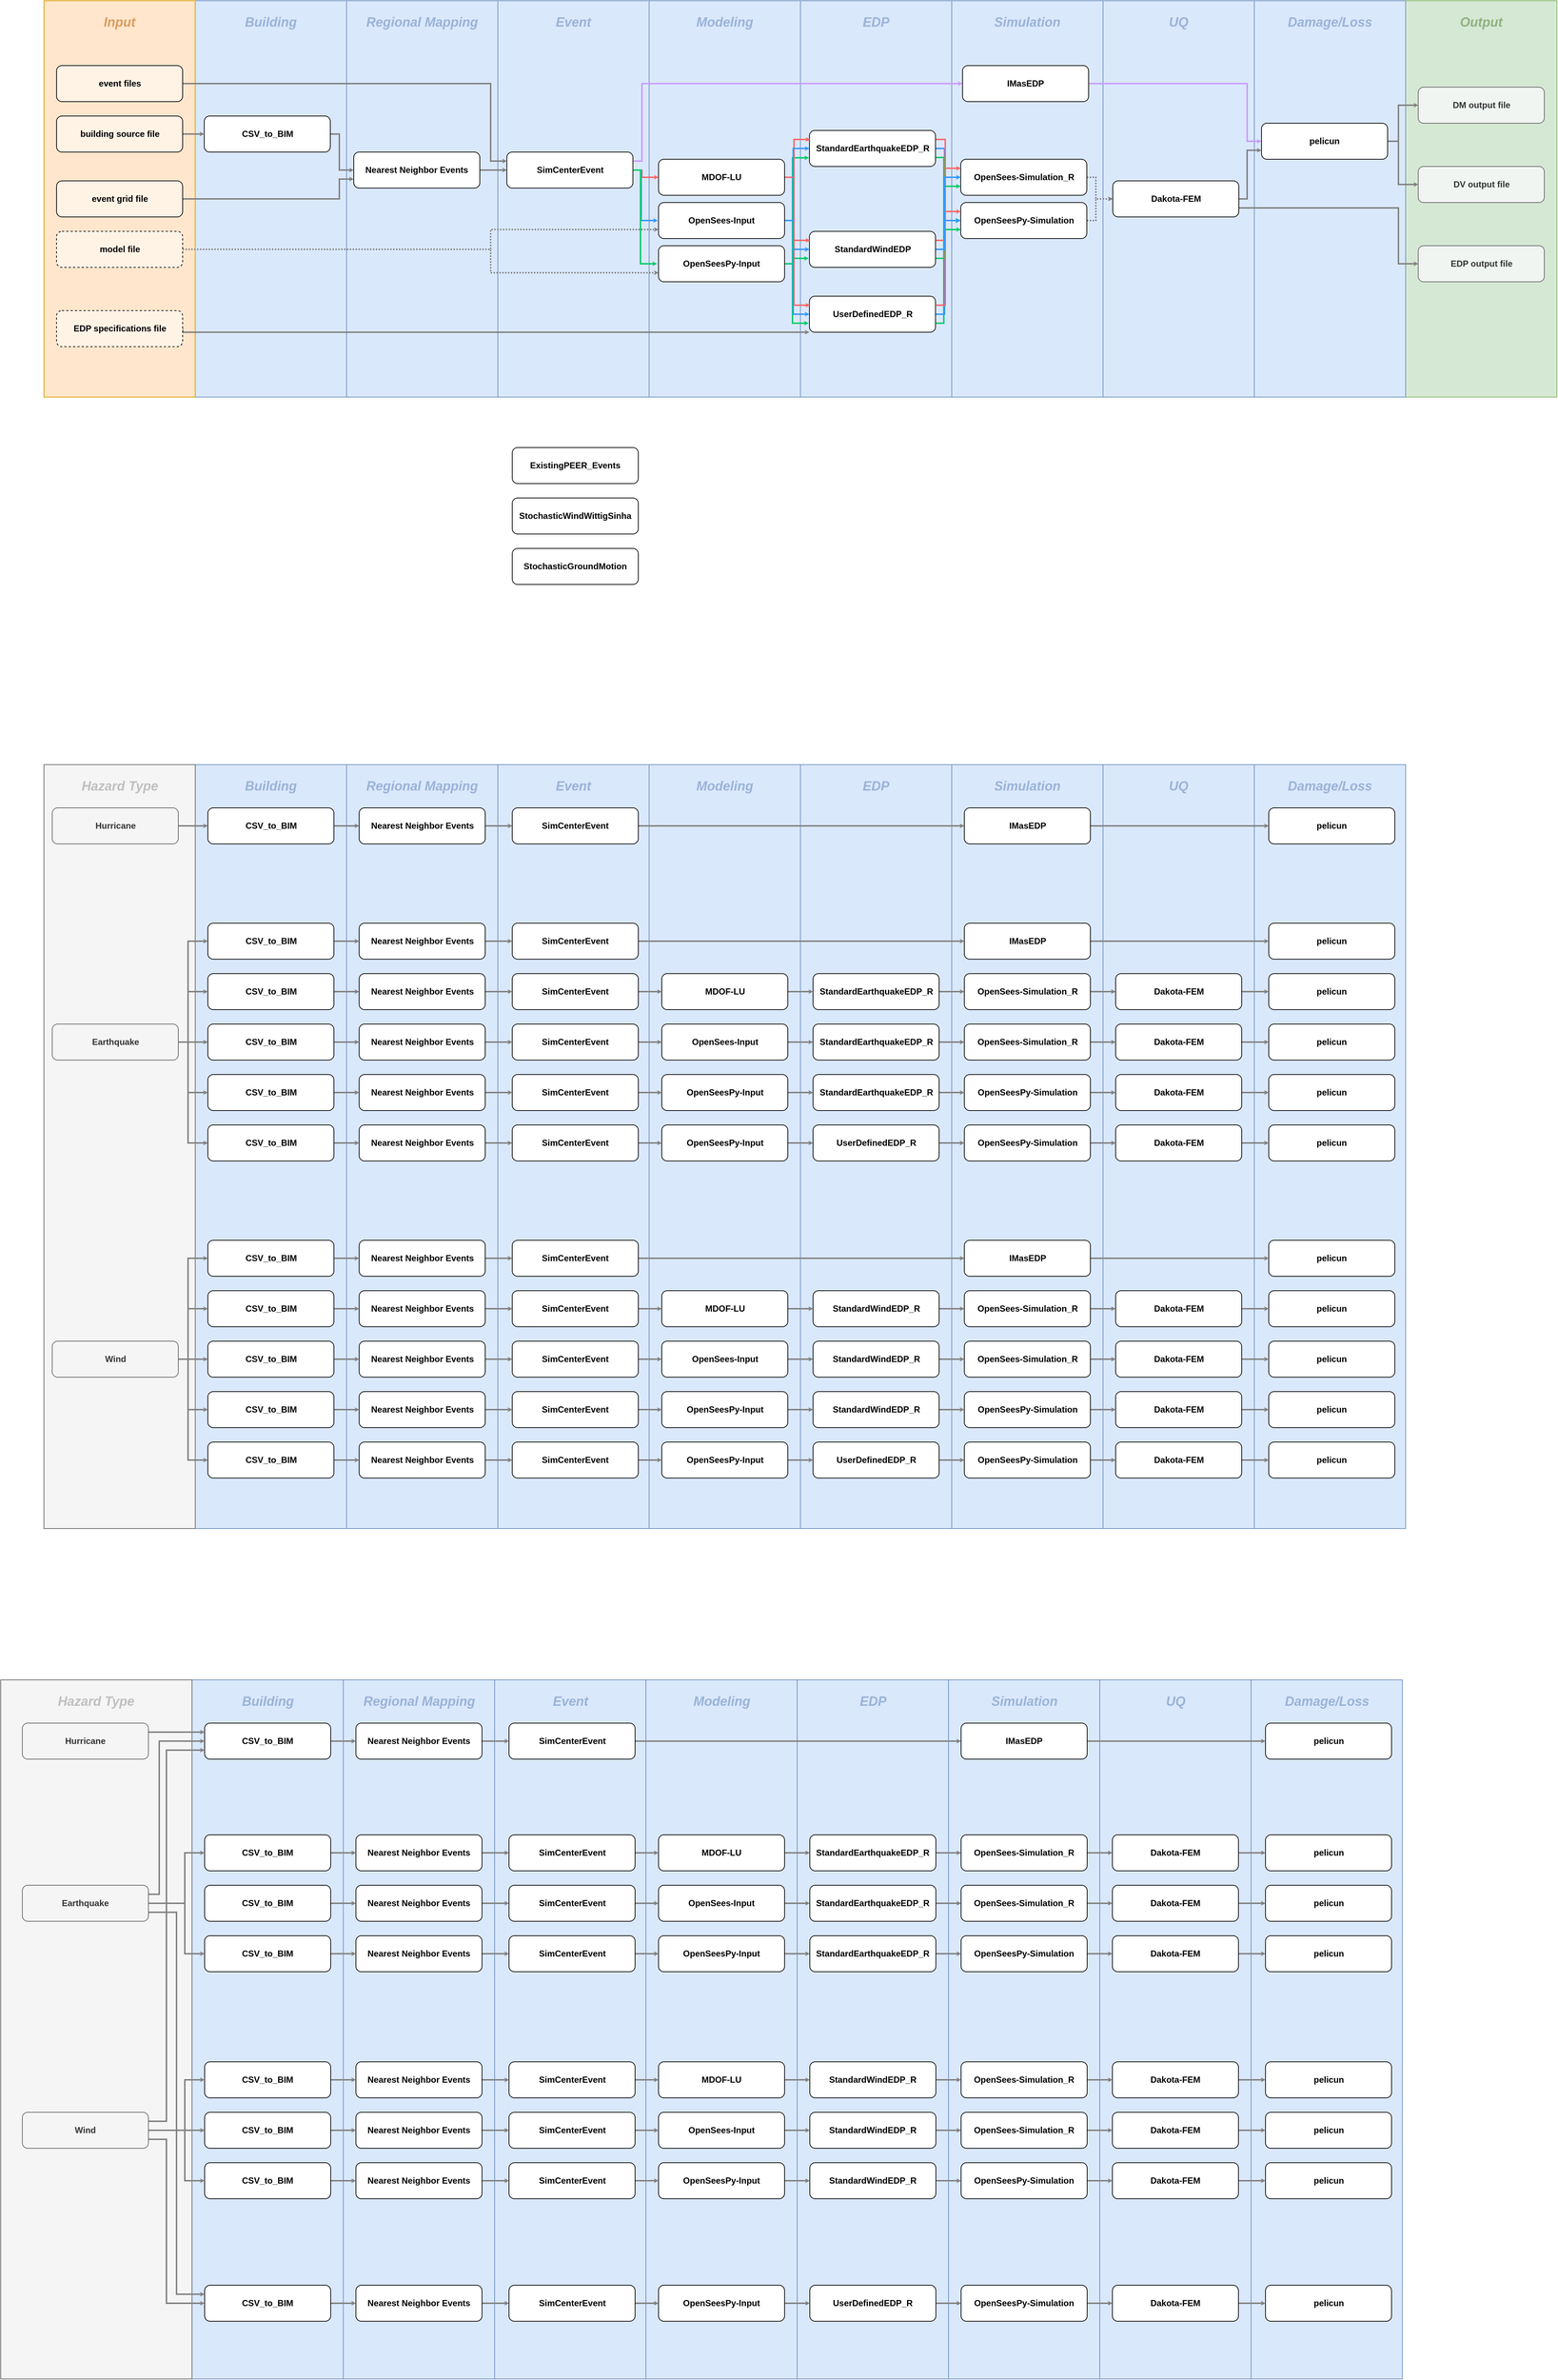 <mxfile version="13.8.9-1" type="device"><diagram id="jlO4pKKgTKc5NwCYHabm" name="Page-1"><mxGraphModel dx="2833" dy="2161" grid="1" gridSize="10" guides="1" tooltips="1" connect="1" arrows="1" fold="1" page="1" pageScale="1" pageWidth="850" pageHeight="1100" math="0" shadow="0"><root><mxCell id="0"/><mxCell id="1" parent="0"/><mxCell id="VoUoHaTuXy75DNu6SHFU-47" value="" style="rounded=0;whiteSpace=wrap;html=1;fillColor=#d5e8d4;strokeColor=#82b366;" vertex="1" parent="1"><mxGeometry x="1710" y="-80" width="210" height="550" as="geometry"/></mxCell><mxCell id="VoUoHaTuXy75DNu6SHFU-36" value="" style="rounded=0;whiteSpace=wrap;html=1;fillColor=#dae8fc;strokeColor=#6c8ebf;" vertex="1" parent="1"><mxGeometry x="1290" y="-80" width="210" height="550" as="geometry"/></mxCell><mxCell id="VoUoHaTuXy75DNu6SHFU-37" value="" style="rounded=0;whiteSpace=wrap;html=1;fillColor=#dae8fc;strokeColor=#6c8ebf;" vertex="1" parent="1"><mxGeometry x="1500" y="-80" width="210" height="550" as="geometry"/></mxCell><mxCell id="VoUoHaTuXy75DNu6SHFU-35" value="" style="rounded=0;whiteSpace=wrap;html=1;fillColor=#dae8fc;strokeColor=#6c8ebf;" vertex="1" parent="1"><mxGeometry x="1080" y="-80" width="210" height="550" as="geometry"/></mxCell><mxCell id="VoUoHaTuXy75DNu6SHFU-33" value="" style="rounded=0;whiteSpace=wrap;html=1;fillColor=#dae8fc;strokeColor=#6c8ebf;" vertex="1" parent="1"><mxGeometry x="660" y="-80" width="210" height="550" as="geometry"/></mxCell><mxCell id="VoUoHaTuXy75DNu6SHFU-34" value="" style="rounded=0;whiteSpace=wrap;html=1;fillColor=#dae8fc;strokeColor=#6c8ebf;" vertex="1" parent="1"><mxGeometry x="870" y="-80" width="210" height="550" as="geometry"/></mxCell><mxCell id="VoUoHaTuXy75DNu6SHFU-32" value="" style="rounded=0;whiteSpace=wrap;html=1;fillColor=#dae8fc;strokeColor=#6c8ebf;" vertex="1" parent="1"><mxGeometry x="450" y="-80" width="210" height="550" as="geometry"/></mxCell><mxCell id="VoUoHaTuXy75DNu6SHFU-31" value="" style="rounded=0;whiteSpace=wrap;html=1;fillColor=#dae8fc;strokeColor=#6c8ebf;" vertex="1" parent="1"><mxGeometry x="240" y="-80" width="210" height="550" as="geometry"/></mxCell><mxCell id="VoUoHaTuXy75DNu6SHFU-8" value="" style="rounded=0;whiteSpace=wrap;html=1;fillColor=#dae8fc;strokeColor=#6c8ebf;" vertex="1" parent="1"><mxGeometry x="30" y="-80" width="210" height="550" as="geometry"/></mxCell><mxCell id="VoUoHaTuXy75DNu6SHFU-67" value="" style="edgeStyle=orthogonalEdgeStyle;rounded=0;orthogonalLoop=1;jettySize=auto;html=1;startSize=0;endSize=0;entryX=0;entryY=0.5;entryDx=0;entryDy=0;strokeWidth=2;strokeColor=#808080;exitX=1;exitY=0.5;exitDx=0;exitDy=0;" edge="1" parent="1" source="VoUoHaTuXy75DNu6SHFU-7" target="VoUoHaTuXy75DNu6SHFU-10"><mxGeometry relative="1" as="geometry"><Array as="points"><mxPoint x="440" y="155"/><mxPoint x="440" y="155"/></Array></mxGeometry></mxCell><mxCell id="VoUoHaTuXy75DNu6SHFU-7" value="&lt;b&gt;Nearest Neighbor Events&lt;/b&gt;" style="rounded=1;whiteSpace=wrap;html=1;" vertex="1" parent="1"><mxGeometry x="250" y="130" width="175" height="50" as="geometry"/></mxCell><mxCell id="VoUoHaTuXy75DNu6SHFU-69" value="" style="edgeStyle=orthogonalEdgeStyle;rounded=0;orthogonalLoop=1;jettySize=auto;html=1;startSize=0;endSize=0;entryX=0;entryY=0.5;entryDx=0;entryDy=0;strokeWidth=2;strokeColor=#808080;" edge="1" parent="1" source="VoUoHaTuXy75DNu6SHFU-4" target="VoUoHaTuXy75DNu6SHFU-7"><mxGeometry relative="1" as="geometry"><Array as="points"><mxPoint x="230" y="105"/><mxPoint x="230" y="155"/></Array></mxGeometry></mxCell><mxCell id="VoUoHaTuXy75DNu6SHFU-4" value="&lt;b&gt;CSV_to_BIM&lt;/b&gt;" style="rounded=1;whiteSpace=wrap;html=1;" vertex="1" parent="1"><mxGeometry x="42.5" y="80" width="175" height="50" as="geometry"/></mxCell><mxCell id="VoUoHaTuXy75DNu6SHFU-84" value="" style="edgeStyle=orthogonalEdgeStyle;rounded=0;orthogonalLoop=1;jettySize=auto;html=1;startSize=0;endSize=0;strokeWidth=2;entryX=0;entryY=0.5;entryDx=0;entryDy=0;strokeColor=#FF6666;exitX=1;exitY=0.5;exitDx=0;exitDy=0;" edge="1" parent="1" source="VoUoHaTuXy75DNu6SHFU-10"><mxGeometry relative="1" as="geometry"><mxPoint x="637.5" y="95" as="sourcePoint"/><mxPoint x="673" y="165" as="targetPoint"/><Array as="points"><mxPoint x="650" y="155"/><mxPoint x="650" y="165"/></Array></mxGeometry></mxCell><mxCell id="VoUoHaTuXy75DNu6SHFU-85" value="" style="edgeStyle=orthogonalEdgeStyle;rounded=0;orthogonalLoop=1;jettySize=auto;html=1;startSize=0;endSize=0;strokeWidth=2;entryX=0;entryY=0.5;entryDx=0;entryDy=0;strokeColor=#3399FF;exitX=1;exitY=0.5;exitDx=0;exitDy=0;" edge="1" parent="1" source="VoUoHaTuXy75DNu6SHFU-10"><mxGeometry relative="1" as="geometry"><mxPoint x="636.5" y="95" as="sourcePoint"/><mxPoint x="672" y="225" as="targetPoint"/><Array as="points"><mxPoint x="649" y="155"/><mxPoint x="649" y="225"/></Array></mxGeometry></mxCell><mxCell id="VoUoHaTuXy75DNu6SHFU-86" value="" style="edgeStyle=orthogonalEdgeStyle;rounded=0;orthogonalLoop=1;jettySize=auto;html=1;startSize=0;endSize=0;strokeWidth=2;entryX=0;entryY=0.5;entryDx=0;entryDy=0;strokeColor=#00CC66;exitX=1;exitY=0.5;exitDx=0;exitDy=0;" edge="1" parent="1" source="VoUoHaTuXy75DNu6SHFU-10"><mxGeometry relative="1" as="geometry"><mxPoint x="635.5" y="95" as="sourcePoint"/><mxPoint x="671" y="285" as="targetPoint"/><Array as="points"><mxPoint x="648" y="155"/><mxPoint x="648" y="285"/></Array></mxGeometry></mxCell><mxCell id="VoUoHaTuXy75DNu6SHFU-107" value="" style="edgeStyle=orthogonalEdgeStyle;rounded=0;orthogonalLoop=1;jettySize=auto;html=1;startSize=0;endSize=0;strokeWidth=2;entryX=0;entryY=0.5;entryDx=0;entryDy=0;exitX=1;exitY=0.25;exitDx=0;exitDy=0;strokeColor=#CC99FF;" edge="1" parent="1" source="VoUoHaTuXy75DNu6SHFU-10" target="VoUoHaTuXy75DNu6SHFU-26"><mxGeometry relative="1" as="geometry"><Array as="points"><mxPoint x="650" y="143"/><mxPoint x="650" y="35"/></Array></mxGeometry></mxCell><mxCell id="VoUoHaTuXy75DNu6SHFU-10" value="&lt;b&gt;SimCenterEvent&lt;/b&gt;" style="rounded=1;whiteSpace=wrap;html=1;" vertex="1" parent="1"><mxGeometry x="462.5" y="130" width="175" height="50" as="geometry"/></mxCell><mxCell id="VoUoHaTuXy75DNu6SHFU-11" value="&lt;b&gt;ExistingPEER_Events&lt;/b&gt;" style="rounded=1;whiteSpace=wrap;html=1;" vertex="1" parent="1"><mxGeometry x="470" y="540" width="175" height="50" as="geometry"/></mxCell><mxCell id="VoUoHaTuXy75DNu6SHFU-12" value="&lt;b&gt;StochasticWindWittigSinha&lt;/b&gt;" style="rounded=1;whiteSpace=wrap;html=1;" vertex="1" parent="1"><mxGeometry x="470" y="610" width="175" height="50" as="geometry"/></mxCell><mxCell id="VoUoHaTuXy75DNu6SHFU-13" value="&lt;b&gt;StochasticGroundMotion&lt;/b&gt;" style="rounded=1;whiteSpace=wrap;html=1;" vertex="1" parent="1"><mxGeometry x="470" y="680" width="175" height="50" as="geometry"/></mxCell><mxCell id="VoUoHaTuXy75DNu6SHFU-90" value="" style="edgeStyle=orthogonalEdgeStyle;rounded=0;orthogonalLoop=1;jettySize=auto;html=1;startSize=0;endSize=0;strokeWidth=2;strokeColor=#3399FF;" edge="1" parent="1" source="VoUoHaTuXy75DNu6SHFU-19" target="VoUoHaTuXy75DNu6SHFU-24"><mxGeometry relative="1" as="geometry"><Array as="points"><mxPoint x="1070" y="125"/><mxPoint x="1070" y="165"/></Array></mxGeometry></mxCell><mxCell id="VoUoHaTuXy75DNu6SHFU-92" value="" style="edgeStyle=orthogonalEdgeStyle;rounded=0;orthogonalLoop=1;jettySize=auto;html=1;startSize=0;endSize=0;strokeWidth=2;entryX=0;entryY=0.75;entryDx=0;entryDy=0;exitX=1;exitY=0.75;exitDx=0;exitDy=0;strokeColor=#00CC66;" edge="1" parent="1" target="VoUoHaTuXy75DNu6SHFU-25"><mxGeometry relative="1" as="geometry"><mxPoint x="1056.5" y="137.5" as="sourcePoint"/><mxPoint x="1091.5" y="225" as="targetPoint"/><Array as="points"><mxPoint x="1069" y="138"/><mxPoint x="1069" y="238"/></Array></mxGeometry></mxCell><mxCell id="VoUoHaTuXy75DNu6SHFU-119" value="" style="edgeStyle=orthogonalEdgeStyle;rounded=0;orthogonalLoop=1;jettySize=auto;html=1;startSize=0;endSize=0;strokeColor=#FF6666;strokeWidth=2;exitX=1;exitY=0.25;exitDx=0;exitDy=0;entryX=0;entryY=0.25;entryDx=0;entryDy=0;" edge="1" parent="1" source="VoUoHaTuXy75DNu6SHFU-19" target="VoUoHaTuXy75DNu6SHFU-24"><mxGeometry relative="1" as="geometry"><mxPoint x="1058.5" y="125" as="sourcePoint"/><mxPoint x="1093.5" y="165" as="targetPoint"/><Array as="points"><mxPoint x="1071" y="113"/><mxPoint x="1071" y="153"/></Array></mxGeometry></mxCell><mxCell id="VoUoHaTuXy75DNu6SHFU-19" value="&lt;b&gt;StandardEarthquakeEDP_R&lt;/b&gt;" style="rounded=1;whiteSpace=wrap;html=1;" vertex="1" parent="1"><mxGeometry x="882.5" y="100" width="175" height="50" as="geometry"/></mxCell><mxCell id="VoUoHaTuXy75DNu6SHFU-94" value="" style="edgeStyle=orthogonalEdgeStyle;rounded=0;orthogonalLoop=1;jettySize=auto;html=1;startSize=0;endSize=0;strokeWidth=2;entryX=0;entryY=0.5;entryDx=0;entryDy=0;exitX=1;exitY=0.75;exitDx=0;exitDy=0;strokeColor=#00CC66;" edge="1" parent="1"><mxGeometry relative="1" as="geometry"><mxPoint x="1056.5" y="367.5" as="sourcePoint"/><mxPoint x="1091.5" y="225" as="targetPoint"/><Array as="points"><mxPoint x="1069" y="368"/><mxPoint x="1069" y="225"/></Array></mxGeometry></mxCell><mxCell id="VoUoHaTuXy75DNu6SHFU-116" value="" style="edgeStyle=orthogonalEdgeStyle;rounded=0;orthogonalLoop=1;jettySize=auto;html=1;startSize=0;endSize=0;strokeColor=#3399FF;strokeWidth=2;entryX=0;entryY=0.5;entryDx=0;entryDy=0;" edge="1" parent="1" source="VoUoHaTuXy75DNu6SHFU-20" target="VoUoHaTuXy75DNu6SHFU-25"><mxGeometry relative="1" as="geometry"><Array as="points"><mxPoint x="1070" y="355"/><mxPoint x="1070" y="225"/></Array></mxGeometry></mxCell><mxCell id="VoUoHaTuXy75DNu6SHFU-117" value="" style="edgeStyle=orthogonalEdgeStyle;rounded=0;orthogonalLoop=1;jettySize=auto;html=1;startSize=0;endSize=0;strokeWidth=2;entryX=0;entryY=0.25;entryDx=0;entryDy=0;exitX=1;exitY=0.25;exitDx=0;exitDy=0;strokeColor=#FF6666;" edge="1" parent="1" target="VoUoHaTuXy75DNu6SHFU-25"><mxGeometry relative="1" as="geometry"><mxPoint x="1058.5" y="342.5" as="sourcePoint"/><mxPoint x="1093.5" y="225" as="targetPoint"/><Array as="points"><mxPoint x="1071" y="343"/><mxPoint x="1071" y="213"/></Array></mxGeometry></mxCell><mxCell id="VoUoHaTuXy75DNu6SHFU-20" value="&lt;b&gt;UserDefinedEDP_R&lt;/b&gt;" style="rounded=1;whiteSpace=wrap;html=1;" vertex="1" parent="1"><mxGeometry x="882.5" y="330" width="175" height="50" as="geometry"/></mxCell><mxCell id="VoUoHaTuXy75DNu6SHFU-91" value="" style="edgeStyle=orthogonalEdgeStyle;rounded=0;orthogonalLoop=1;jettySize=auto;html=1;startSize=0;endSize=0;strokeWidth=2;exitX=1;exitY=0.75;exitDx=0;exitDy=0;strokeColor=#00CC66;entryX=0;entryY=0.75;entryDx=0;entryDy=0;" edge="1" parent="1" target="VoUoHaTuXy75DNu6SHFU-24"><mxGeometry relative="1" as="geometry"><mxPoint x="1056.5" y="277.5" as="sourcePoint"/><mxPoint x="1091.5" y="225" as="targetPoint"/><Array as="points"><mxPoint x="1069" y="278"/><mxPoint x="1069" y="178"/></Array></mxGeometry></mxCell><mxCell id="VoUoHaTuXy75DNu6SHFU-115" value="" style="edgeStyle=orthogonalEdgeStyle;rounded=0;orthogonalLoop=1;jettySize=auto;html=1;startSize=0;endSize=0;strokeColor=#3399FF;strokeWidth=2;" edge="1" parent="1" source="VoUoHaTuXy75DNu6SHFU-22" target="VoUoHaTuXy75DNu6SHFU-25"><mxGeometry relative="1" as="geometry"><Array as="points"><mxPoint x="1070" y="265"/><mxPoint x="1070" y="225"/></Array></mxGeometry></mxCell><mxCell id="VoUoHaTuXy75DNu6SHFU-120" value="" style="edgeStyle=orthogonalEdgeStyle;rounded=0;orthogonalLoop=1;jettySize=auto;html=1;startSize=0;endSize=0;strokeColor=#FF6666;strokeWidth=2;entryX=0;entryY=0.25;entryDx=0;entryDy=0;exitX=1;exitY=0.25;exitDx=0;exitDy=0;" edge="1" parent="1" source="VoUoHaTuXy75DNu6SHFU-22" target="VoUoHaTuXy75DNu6SHFU-24"><mxGeometry relative="1" as="geometry"><mxPoint x="1058.5" y="265" as="sourcePoint"/><mxPoint x="1093.5" y="165" as="targetPoint"/><Array as="points"><mxPoint x="1071" y="253"/><mxPoint x="1071" y="153"/></Array></mxGeometry></mxCell><mxCell id="VoUoHaTuXy75DNu6SHFU-121" value="" style="edgeStyle=orthogonalEdgeStyle;rounded=0;orthogonalLoop=1;jettySize=auto;html=1;startSize=0;endSize=0;strokeWidth=2;entryX=0;entryY=0.5;entryDx=0;entryDy=0;strokeColor=#3399FF;" edge="1" parent="1" source="VoUoHaTuXy75DNu6SHFU-22" target="VoUoHaTuXy75DNu6SHFU-24"><mxGeometry relative="1" as="geometry"><Array as="points"><mxPoint x="1070" y="265"/><mxPoint x="1070" y="165"/></Array></mxGeometry></mxCell><mxCell id="VoUoHaTuXy75DNu6SHFU-22" value="&lt;b&gt;StandardWindEDP&lt;/b&gt;" style="rounded=1;whiteSpace=wrap;html=1;" vertex="1" parent="1"><mxGeometry x="882.5" y="240" width="175" height="50" as="geometry"/></mxCell><mxCell id="VoUoHaTuXy75DNu6SHFU-93" value="" style="edgeStyle=orthogonalEdgeStyle;rounded=0;orthogonalLoop=1;jettySize=auto;html=1;startSize=0;endSize=0;strokeWidth=2;entryX=0;entryY=0.75;entryDx=0;entryDy=0;strokeColor=#00CC66;" edge="1" parent="1"><mxGeometry relative="1" as="geometry"><mxPoint x="847" y="285" as="sourcePoint"/><mxPoint x="881.5" y="277.5" as="targetPoint"/><Array as="points"><mxPoint x="859" y="285"/><mxPoint x="859" y="278"/></Array></mxGeometry></mxCell><mxCell id="VoUoHaTuXy75DNu6SHFU-113" value="" style="edgeStyle=orthogonalEdgeStyle;rounded=0;orthogonalLoop=1;jettySize=auto;html=1;startSize=0;endSize=0;strokeColor=#00CC66;strokeWidth=2;" edge="1" parent="1"><mxGeometry relative="1" as="geometry"><mxPoint x="847" y="285" as="sourcePoint"/><mxPoint x="882" y="138" as="targetPoint"/><Array as="points"><mxPoint x="859" y="285"/><mxPoint x="859" y="138"/></Array></mxGeometry></mxCell><mxCell id="VoUoHaTuXy75DNu6SHFU-114" value="" style="edgeStyle=orthogonalEdgeStyle;rounded=0;orthogonalLoop=1;jettySize=auto;html=1;startSize=0;endSize=0;strokeColor=#00CC66;strokeWidth=2;entryX=0;entryY=0.75;entryDx=0;entryDy=0;" edge="1" parent="1"><mxGeometry relative="1" as="geometry"><mxPoint x="847" y="285" as="sourcePoint"/><mxPoint x="881.5" y="367.5" as="targetPoint"/><Array as="points"><mxPoint x="859" y="285"/><mxPoint x="859" y="368"/></Array></mxGeometry></mxCell><mxCell id="VoUoHaTuXy75DNu6SHFU-15" value="&lt;b&gt;OpenSeesPy-Input&lt;/b&gt;" style="rounded=1;whiteSpace=wrap;html=1;" vertex="1" parent="1"><mxGeometry x="673" y="260" width="175" height="50" as="geometry"/></mxCell><mxCell id="VoUoHaTuXy75DNu6SHFU-87" value="" style="edgeStyle=orthogonalEdgeStyle;rounded=0;orthogonalLoop=1;jettySize=auto;html=1;startSize=0;endSize=0;strokeWidth=2;entryX=0;entryY=0.25;entryDx=0;entryDy=0;strokeColor=#FF6666;" edge="1" parent="1"><mxGeometry relative="1" as="geometry"><mxPoint x="849" y="165" as="sourcePoint"/><mxPoint x="883.5" y="112.5" as="targetPoint"/><Array as="points"><mxPoint x="861" y="165"/><mxPoint x="861" y="113"/></Array></mxGeometry></mxCell><mxCell id="VoUoHaTuXy75DNu6SHFU-89" value="" style="edgeStyle=orthogonalEdgeStyle;rounded=0;orthogonalLoop=1;jettySize=auto;html=1;dashed=1;dashPattern=1 1;startSize=0;endSize=0;strokeColor=#808080;strokeWidth=2;entryX=0;entryY=0.5;entryDx=0;entryDy=0;" edge="1" parent="1" source="VoUoHaTuXy75DNu6SHFU-16" target="VoUoHaTuXy75DNu6SHFU-22"><mxGeometry relative="1" as="geometry"><Array as="points"><mxPoint x="860" y="165"/><mxPoint x="860" y="265"/></Array></mxGeometry></mxCell><mxCell id="VoUoHaTuXy75DNu6SHFU-109" value="" style="edgeStyle=orthogonalEdgeStyle;rounded=0;orthogonalLoop=1;jettySize=auto;html=1;startSize=0;endSize=0;strokeColor=#FF6666;strokeWidth=2;entryX=0;entryY=0.25;entryDx=0;entryDy=0;" edge="1" parent="1"><mxGeometry relative="1" as="geometry"><mxPoint x="849" y="165" as="sourcePoint"/><mxPoint x="883.5" y="252.5" as="targetPoint"/><Array as="points"><mxPoint x="861" y="165"/><mxPoint x="861" y="253"/></Array></mxGeometry></mxCell><mxCell id="VoUoHaTuXy75DNu6SHFU-110" value="" style="edgeStyle=orthogonalEdgeStyle;rounded=0;orthogonalLoop=1;jettySize=auto;html=1;startSize=0;endSize=0;strokeColor=#FF6666;strokeWidth=2;entryX=0;entryY=0.25;entryDx=0;entryDy=0;" edge="1" parent="1"><mxGeometry relative="1" as="geometry"><mxPoint x="849" y="165" as="sourcePoint"/><mxPoint x="883.5" y="342.5" as="targetPoint"/><Array as="points"><mxPoint x="861" y="165"/><mxPoint x="861" y="343"/></Array></mxGeometry></mxCell><mxCell id="VoUoHaTuXy75DNu6SHFU-16" value="&lt;b&gt;MDOF-LU&lt;/b&gt;" style="rounded=1;whiteSpace=wrap;html=1;" vertex="1" parent="1"><mxGeometry x="673" y="140" width="175" height="50" as="geometry"/></mxCell><mxCell id="VoUoHaTuXy75DNu6SHFU-88" value="" style="edgeStyle=orthogonalEdgeStyle;rounded=0;orthogonalLoop=1;jettySize=auto;html=1;startSize=0;endSize=0;strokeWidth=2;strokeColor=#3399FF;" edge="1" parent="1" source="VoUoHaTuXy75DNu6SHFU-17" target="VoUoHaTuXy75DNu6SHFU-22"><mxGeometry relative="1" as="geometry"><Array as="points"><mxPoint x="860" y="225"/><mxPoint x="860" y="265"/></Array></mxGeometry></mxCell><mxCell id="VoUoHaTuXy75DNu6SHFU-111" value="" style="edgeStyle=orthogonalEdgeStyle;rounded=0;orthogonalLoop=1;jettySize=auto;html=1;startSize=0;endSize=0;strokeColor=#3399FF;strokeWidth=2;entryX=0;entryY=0.5;entryDx=0;entryDy=0;" edge="1" parent="1" source="VoUoHaTuXy75DNu6SHFU-17" target="VoUoHaTuXy75DNu6SHFU-19"><mxGeometry relative="1" as="geometry"><Array as="points"><mxPoint x="860" y="225"/><mxPoint x="860" y="125"/></Array></mxGeometry></mxCell><mxCell id="VoUoHaTuXy75DNu6SHFU-112" value="" style="edgeStyle=orthogonalEdgeStyle;rounded=0;orthogonalLoop=1;jettySize=auto;html=1;startSize=0;endSize=0;strokeColor=#3399FF;strokeWidth=2;entryX=0;entryY=0.5;entryDx=0;entryDy=0;" edge="1" parent="1" source="VoUoHaTuXy75DNu6SHFU-17" target="VoUoHaTuXy75DNu6SHFU-20"><mxGeometry relative="1" as="geometry"><Array as="points"><mxPoint x="860" y="225"/><mxPoint x="860" y="355"/></Array></mxGeometry></mxCell><mxCell id="VoUoHaTuXy75DNu6SHFU-17" value="&lt;b&gt;OpenSees-Input&lt;/b&gt;" style="rounded=1;whiteSpace=wrap;html=1;" vertex="1" parent="1"><mxGeometry x="673" y="200" width="175" height="50" as="geometry"/></mxCell><mxCell id="VoUoHaTuXy75DNu6SHFU-99" value="" style="edgeStyle=orthogonalEdgeStyle;rounded=0;orthogonalLoop=1;jettySize=auto;html=1;dashed=1;dashPattern=1 1;startSize=0;endSize=0;strokeColor=#808080;strokeWidth=2;" edge="1" parent="1" source="VoUoHaTuXy75DNu6SHFU-24" target="VoUoHaTuXy75DNu6SHFU-30"><mxGeometry relative="1" as="geometry"><Array as="points"><mxPoint x="1280" y="165"/><mxPoint x="1280" y="195"/></Array></mxGeometry></mxCell><mxCell id="VoUoHaTuXy75DNu6SHFU-24" value="&lt;b&gt;OpenSees-Simulation_R&lt;/b&gt;" style="rounded=1;whiteSpace=wrap;html=1;" vertex="1" parent="1"><mxGeometry x="1092.5" y="140" width="175" height="50" as="geometry"/></mxCell><mxCell id="VoUoHaTuXy75DNu6SHFU-100" value="" style="edgeStyle=orthogonalEdgeStyle;rounded=0;orthogonalLoop=1;jettySize=auto;html=1;dashed=1;dashPattern=1 1;startSize=0;endSize=0;strokeColor=#808080;strokeWidth=2;" edge="1" parent="1" source="VoUoHaTuXy75DNu6SHFU-25" target="VoUoHaTuXy75DNu6SHFU-30"><mxGeometry relative="1" as="geometry"><Array as="points"><mxPoint x="1280" y="225"/><mxPoint x="1280" y="195"/></Array></mxGeometry></mxCell><mxCell id="VoUoHaTuXy75DNu6SHFU-25" value="&lt;b&gt;OpenSeesPy-Simulation&lt;/b&gt;" style="rounded=1;whiteSpace=wrap;html=1;" vertex="1" parent="1"><mxGeometry x="1092.5" y="200" width="175" height="50" as="geometry"/></mxCell><mxCell id="VoUoHaTuXy75DNu6SHFU-101" value="" style="edgeStyle=orthogonalEdgeStyle;rounded=0;orthogonalLoop=1;jettySize=auto;html=1;startSize=0;endSize=0;strokeWidth=2;entryX=0;entryY=0.5;entryDx=0;entryDy=0;strokeColor=#CC99FF;exitX=1;exitY=0.5;exitDx=0;exitDy=0;" edge="1" parent="1" source="VoUoHaTuXy75DNu6SHFU-26" target="VoUoHaTuXy75DNu6SHFU-28"><mxGeometry relative="1" as="geometry"><Array as="points"><mxPoint x="1490" y="35"/><mxPoint x="1490" y="115"/></Array></mxGeometry></mxCell><mxCell id="VoUoHaTuXy75DNu6SHFU-26" value="&lt;b&gt;IMasEDP&lt;/b&gt;" style="rounded=1;whiteSpace=wrap;html=1;" vertex="1" parent="1"><mxGeometry x="1095" y="10" width="175" height="50" as="geometry"/></mxCell><mxCell id="VoUoHaTuXy75DNu6SHFU-104" value="" style="edgeStyle=orthogonalEdgeStyle;rounded=0;orthogonalLoop=1;jettySize=auto;html=1;startSize=0;endSize=0;strokeColor=#808080;strokeWidth=2;entryX=0;entryY=0.5;entryDx=0;entryDy=0;" edge="1" parent="1" source="VoUoHaTuXy75DNu6SHFU-28" target="VoUoHaTuXy75DNu6SHFU-56"><mxGeometry relative="1" as="geometry"><Array as="points"><mxPoint x="1700" y="115"/><mxPoint x="1700" y="175"/></Array></mxGeometry></mxCell><mxCell id="VoUoHaTuXy75DNu6SHFU-105" value="" style="edgeStyle=orthogonalEdgeStyle;rounded=0;orthogonalLoop=1;jettySize=auto;html=1;startSize=0;endSize=0;strokeColor=#808080;strokeWidth=2;entryX=0;entryY=0.5;entryDx=0;entryDy=0;" edge="1" parent="1" source="VoUoHaTuXy75DNu6SHFU-28" target="VoUoHaTuXy75DNu6SHFU-55"><mxGeometry relative="1" as="geometry"><Array as="points"><mxPoint x="1700" y="115"/><mxPoint x="1700" y="65"/></Array></mxGeometry></mxCell><mxCell id="VoUoHaTuXy75DNu6SHFU-28" value="&lt;b&gt;pelicun&lt;/b&gt;" style="rounded=1;whiteSpace=wrap;html=1;" vertex="1" parent="1"><mxGeometry x="1510" y="90" width="175" height="50" as="geometry"/></mxCell><mxCell id="VoUoHaTuXy75DNu6SHFU-102" value="" style="edgeStyle=orthogonalEdgeStyle;rounded=0;orthogonalLoop=1;jettySize=auto;html=1;startSize=0;endSize=0;strokeColor=#808080;strokeWidth=2;entryX=0;entryY=0.75;entryDx=0;entryDy=0;" edge="1" parent="1" source="VoUoHaTuXy75DNu6SHFU-30" target="VoUoHaTuXy75DNu6SHFU-28"><mxGeometry relative="1" as="geometry"><Array as="points"><mxPoint x="1490" y="195"/><mxPoint x="1490" y="128"/></Array></mxGeometry></mxCell><mxCell id="VoUoHaTuXy75DNu6SHFU-103" value="" style="edgeStyle=orthogonalEdgeStyle;rounded=0;orthogonalLoop=1;jettySize=auto;html=1;startSize=0;endSize=0;strokeColor=#808080;strokeWidth=2;entryX=0;entryY=0.5;entryDx=0;entryDy=0;exitX=1;exitY=0.75;exitDx=0;exitDy=0;" edge="1" parent="1" source="VoUoHaTuXy75DNu6SHFU-30" target="VoUoHaTuXy75DNu6SHFU-54"><mxGeometry relative="1" as="geometry"><Array as="points"><mxPoint x="1700" y="208"/><mxPoint x="1700" y="285"/></Array></mxGeometry></mxCell><mxCell id="VoUoHaTuXy75DNu6SHFU-30" value="&lt;b&gt;Dakota-FEM&lt;/b&gt;" style="rounded=1;whiteSpace=wrap;html=1;" vertex="1" parent="1"><mxGeometry x="1303.5" y="170" width="175" height="50" as="geometry"/></mxCell><mxCell id="VoUoHaTuXy75DNu6SHFU-38" value="&lt;i&gt;&lt;font style=&quot;font-size: 18px&quot; color=&quot;#9ab3d6&quot;&gt;&lt;b&gt;Building&lt;/b&gt;&lt;/font&gt;&lt;/i&gt;" style="text;html=1;strokeColor=none;fillColor=none;align=center;verticalAlign=middle;whiteSpace=wrap;rounded=0;" vertex="1" parent="1"><mxGeometry x="115" y="-60" width="40" height="20" as="geometry"/></mxCell><mxCell id="VoUoHaTuXy75DNu6SHFU-46" value="" style="rounded=0;whiteSpace=wrap;html=1;fillColor=#ffe6cc;strokeColor=#d79b00;" vertex="1" parent="1"><mxGeometry x="-180" y="-80" width="210" height="550" as="geometry"/></mxCell><mxCell id="VoUoHaTuXy75DNu6SHFU-72" value="" style="edgeStyle=orthogonalEdgeStyle;rounded=0;orthogonalLoop=1;jettySize=auto;html=1;startSize=0;endSize=0;entryX=0;entryY=0.75;entryDx=0;entryDy=0;exitX=1;exitY=0.5;exitDx=0;exitDy=0;strokeWidth=2;strokeColor=#808080;" edge="1" parent="1" source="VoUoHaTuXy75DNu6SHFU-48" target="VoUoHaTuXy75DNu6SHFU-7"><mxGeometry relative="1" as="geometry"><Array as="points"><mxPoint x="230" y="195"/><mxPoint x="230" y="168"/></Array></mxGeometry></mxCell><mxCell id="VoUoHaTuXy75DNu6SHFU-48" value="&lt;b&gt;event grid file&lt;/b&gt;" style="rounded=1;whiteSpace=wrap;html=1;fillColor=#FFF3E6;" vertex="1" parent="1"><mxGeometry x="-162.5" y="170" width="175" height="50" as="geometry"/></mxCell><mxCell id="VoUoHaTuXy75DNu6SHFU-71" value="" style="edgeStyle=orthogonalEdgeStyle;rounded=0;orthogonalLoop=1;jettySize=auto;html=1;startSize=0;endSize=0;entryX=0;entryY=0.5;entryDx=0;entryDy=0;exitX=1;exitY=0.5;exitDx=0;exitDy=0;strokeWidth=2;strokeColor=#808080;" edge="1" parent="1" source="VoUoHaTuXy75DNu6SHFU-49" target="VoUoHaTuXy75DNu6SHFU-4"><mxGeometry relative="1" as="geometry"><Array as="points"><mxPoint x="8" y="105"/><mxPoint x="8" y="105"/></Array></mxGeometry></mxCell><mxCell id="VoUoHaTuXy75DNu6SHFU-49" value="&lt;b&gt;building source file&lt;/b&gt;" style="rounded=1;whiteSpace=wrap;html=1;fillColor=#FFF3E6;" vertex="1" parent="1"><mxGeometry x="-162.5" y="80" width="175" height="50" as="geometry"/></mxCell><mxCell id="VoUoHaTuXy75DNu6SHFU-96" value="" style="edgeStyle=orthogonalEdgeStyle;rounded=0;orthogonalLoop=1;jettySize=auto;html=1;dashed=1;dashPattern=1 1;startSize=0;endSize=0;strokeColor=#808080;strokeWidth=2;entryX=0;entryY=0.75;entryDx=0;entryDy=0;exitX=1;exitY=0.5;exitDx=0;exitDy=0;" edge="1" parent="1" source="VoUoHaTuXy75DNu6SHFU-50" target="VoUoHaTuXy75DNu6SHFU-17"><mxGeometry relative="1" as="geometry"><Array as="points"><mxPoint x="440" y="265"/><mxPoint x="440" y="238"/></Array></mxGeometry></mxCell><mxCell id="VoUoHaTuXy75DNu6SHFU-97" value="" style="edgeStyle=orthogonalEdgeStyle;rounded=0;orthogonalLoop=1;jettySize=auto;html=1;dashed=1;dashPattern=1 1;startSize=0;endSize=0;strokeColor=#808080;strokeWidth=2;entryX=0;entryY=0.75;entryDx=0;entryDy=0;exitX=1;exitY=0.5;exitDx=0;exitDy=0;" edge="1" parent="1" source="VoUoHaTuXy75DNu6SHFU-50" target="VoUoHaTuXy75DNu6SHFU-15"><mxGeometry relative="1" as="geometry"><Array as="points"><mxPoint x="440" y="265"/><mxPoint x="440" y="298"/></Array></mxGeometry></mxCell><mxCell id="VoUoHaTuXy75DNu6SHFU-50" value="&lt;b&gt;model file&lt;/b&gt;" style="rounded=1;whiteSpace=wrap;html=1;fillColor=#FFF3E6;dashed=1;" vertex="1" parent="1"><mxGeometry x="-162.5" y="240" width="175" height="50" as="geometry"/></mxCell><mxCell id="VoUoHaTuXy75DNu6SHFU-75" value="" style="edgeStyle=orthogonalEdgeStyle;rounded=0;orthogonalLoop=1;jettySize=auto;html=1;startSize=0;endSize=0;entryX=0;entryY=1;entryDx=0;entryDy=0;strokeWidth=2;strokeColor=#808080;exitX=1;exitY=0.5;exitDx=0;exitDy=0;" edge="1" parent="1" source="VoUoHaTuXy75DNu6SHFU-52" target="VoUoHaTuXy75DNu6SHFU-20"><mxGeometry relative="1" as="geometry"><Array as="points"><mxPoint x="13" y="380"/></Array></mxGeometry></mxCell><mxCell id="VoUoHaTuXy75DNu6SHFU-52" value="&lt;b&gt;EDP specifications file&lt;/b&gt;" style="rounded=1;whiteSpace=wrap;html=1;fillColor=#FFF3E6;dashed=1;" vertex="1" parent="1"><mxGeometry x="-162.5" y="350" width="175" height="50" as="geometry"/></mxCell><mxCell id="VoUoHaTuXy75DNu6SHFU-83" value="" style="edgeStyle=orthogonalEdgeStyle;rounded=0;orthogonalLoop=1;jettySize=auto;html=1;startSize=0;endSize=0;strokeColor=#808080;strokeWidth=2;entryX=0;entryY=0.25;entryDx=0;entryDy=0;exitX=1;exitY=0.5;exitDx=0;exitDy=0;" edge="1" parent="1" source="VoUoHaTuXy75DNu6SHFU-53" target="VoUoHaTuXy75DNu6SHFU-10"><mxGeometry relative="1" as="geometry"><Array as="points"><mxPoint x="440" y="35"/><mxPoint x="440" y="143"/></Array></mxGeometry></mxCell><mxCell id="VoUoHaTuXy75DNu6SHFU-53" value="&lt;b&gt;event files&lt;/b&gt;" style="rounded=1;whiteSpace=wrap;html=1;fillColor=#FFF3E6;" vertex="1" parent="1"><mxGeometry x="-162.5" y="10" width="175" height="50" as="geometry"/></mxCell><mxCell id="VoUoHaTuXy75DNu6SHFU-54" value="&lt;b&gt;EDP output file&lt;/b&gt;" style="rounded=1;whiteSpace=wrap;html=1;strokeColor=#666666;fontColor=#333333;fillColor=#F0F5F2;" vertex="1" parent="1"><mxGeometry x="1727.5" y="260" width="175" height="50" as="geometry"/></mxCell><mxCell id="VoUoHaTuXy75DNu6SHFU-55" value="&lt;b&gt;DM output file&lt;/b&gt;" style="rounded=1;whiteSpace=wrap;html=1;strokeColor=#666666;fontColor=#333333;fillColor=#F0F5F2;" vertex="1" parent="1"><mxGeometry x="1727.5" y="40" width="175" height="50" as="geometry"/></mxCell><mxCell id="VoUoHaTuXy75DNu6SHFU-56" value="&lt;b&gt;DV output file&lt;/b&gt;" style="rounded=1;whiteSpace=wrap;html=1;strokeColor=#666666;fontColor=#333333;fillColor=#F0F5F2;" vertex="1" parent="1"><mxGeometry x="1727.5" y="150" width="175" height="50" as="geometry"/></mxCell><mxCell id="VoUoHaTuXy75DNu6SHFU-57" value="&lt;i&gt;&lt;font style=&quot;font-size: 18px&quot; color=&quot;#db9c60&quot;&gt;&lt;b&gt;Input&lt;/b&gt;&lt;/font&gt;&lt;/i&gt;" style="text;html=1;strokeColor=none;fillColor=none;align=center;verticalAlign=middle;whiteSpace=wrap;rounded=0;" vertex="1" parent="1"><mxGeometry x="-95" y="-60" width="40" height="20" as="geometry"/></mxCell><mxCell id="VoUoHaTuXy75DNu6SHFU-122" value="&lt;i&gt;&lt;font style=&quot;font-size: 18px&quot; color=&quot;#9ab3d6&quot;&gt;&lt;b&gt;Regional Mapping&lt;/b&gt;&lt;/font&gt;&lt;/i&gt;" style="text;html=1;strokeColor=none;fillColor=none;align=center;verticalAlign=middle;whiteSpace=wrap;rounded=0;" vertex="1" parent="1"><mxGeometry x="255" y="-60" width="180" height="20" as="geometry"/></mxCell><mxCell id="VoUoHaTuXy75DNu6SHFU-123" value="&lt;i&gt;&lt;font style=&quot;font-size: 18px&quot; color=&quot;#9ab3d6&quot;&gt;&lt;b&gt;Event&lt;/b&gt;&lt;/font&gt;&lt;/i&gt;" style="text;html=1;strokeColor=none;fillColor=none;align=center;verticalAlign=middle;whiteSpace=wrap;rounded=0;" vertex="1" parent="1"><mxGeometry x="465" y="-60" width="180" height="20" as="geometry"/></mxCell><mxCell id="VoUoHaTuXy75DNu6SHFU-124" value="&lt;i&gt;&lt;font style=&quot;font-size: 18px&quot; color=&quot;#9ab3d6&quot;&gt;&lt;b&gt;Modeling&lt;/b&gt;&lt;/font&gt;&lt;/i&gt;" style="text;html=1;strokeColor=none;fillColor=none;align=center;verticalAlign=middle;whiteSpace=wrap;rounded=0;" vertex="1" parent="1"><mxGeometry x="675" y="-60" width="180" height="20" as="geometry"/></mxCell><mxCell id="VoUoHaTuXy75DNu6SHFU-125" value="&lt;i&gt;&lt;font style=&quot;font-size: 18px&quot; color=&quot;#9ab3d6&quot;&gt;&lt;b&gt;EDP&lt;/b&gt;&lt;/font&gt;&lt;/i&gt;" style="text;html=1;strokeColor=none;fillColor=none;align=center;verticalAlign=middle;whiteSpace=wrap;rounded=0;" vertex="1" parent="1"><mxGeometry x="885" y="-60" width="180" height="20" as="geometry"/></mxCell><mxCell id="VoUoHaTuXy75DNu6SHFU-126" value="&lt;font color=&quot;#9ab3d6&quot;&gt;&lt;span style=&quot;font-size: 18px&quot;&gt;&lt;b&gt;&lt;i&gt;Simulation&lt;/i&gt;&lt;/b&gt;&lt;/span&gt;&lt;/font&gt;" style="text;html=1;strokeColor=none;fillColor=none;align=center;verticalAlign=middle;whiteSpace=wrap;rounded=0;" vertex="1" parent="1"><mxGeometry x="1095" y="-60" width="180" height="20" as="geometry"/></mxCell><mxCell id="VoUoHaTuXy75DNu6SHFU-127" value="&lt;i&gt;&lt;font style=&quot;font-size: 18px&quot; color=&quot;#9ab3d6&quot;&gt;&lt;b&gt;UQ&lt;/b&gt;&lt;/font&gt;&lt;/i&gt;" style="text;html=1;strokeColor=none;fillColor=none;align=center;verticalAlign=middle;whiteSpace=wrap;rounded=0;" vertex="1" parent="1"><mxGeometry x="1305" y="-60" width="180" height="20" as="geometry"/></mxCell><mxCell id="VoUoHaTuXy75DNu6SHFU-128" value="&lt;i&gt;&lt;font style=&quot;font-size: 18px&quot; color=&quot;#9ab3d6&quot;&gt;&lt;b&gt;Damage/Loss&lt;/b&gt;&lt;/font&gt;&lt;/i&gt;" style="text;html=1;strokeColor=none;fillColor=none;align=center;verticalAlign=middle;whiteSpace=wrap;rounded=0;" vertex="1" parent="1"><mxGeometry x="1515" y="-60" width="180" height="20" as="geometry"/></mxCell><mxCell id="VoUoHaTuXy75DNu6SHFU-131" value="&lt;i&gt;&lt;font style=&quot;font-size: 18px&quot; color=&quot;#91b082&quot;&gt;&lt;b&gt;Output&lt;/b&gt;&lt;/font&gt;&lt;/i&gt;" style="text;html=1;strokeColor=none;fillColor=none;align=center;verticalAlign=middle;whiteSpace=wrap;rounded=0;" vertex="1" parent="1"><mxGeometry x="1725" y="-60" width="180" height="20" as="geometry"/></mxCell><mxCell id="VoUoHaTuXy75DNu6SHFU-134" value="" style="rounded=0;whiteSpace=wrap;html=1;fillColor=#dae8fc;strokeColor=#6c8ebf;" vertex="1" parent="1"><mxGeometry x="1290" y="980" width="210" height="1060" as="geometry"/></mxCell><mxCell id="VoUoHaTuXy75DNu6SHFU-135" value="" style="rounded=0;whiteSpace=wrap;html=1;fillColor=#dae8fc;strokeColor=#6c8ebf;" vertex="1" parent="1"><mxGeometry x="1500" y="980" width="210" height="1060" as="geometry"/></mxCell><mxCell id="VoUoHaTuXy75DNu6SHFU-136" value="" style="rounded=0;whiteSpace=wrap;html=1;fillColor=#dae8fc;strokeColor=#6c8ebf;" vertex="1" parent="1"><mxGeometry x="1080" y="980" width="210" height="1060" as="geometry"/></mxCell><mxCell id="VoUoHaTuXy75DNu6SHFU-137" value="" style="rounded=0;whiteSpace=wrap;html=1;fillColor=#dae8fc;strokeColor=#6c8ebf;" vertex="1" parent="1"><mxGeometry x="660" y="980" width="210" height="1060" as="geometry"/></mxCell><mxCell id="VoUoHaTuXy75DNu6SHFU-138" value="" style="rounded=0;whiteSpace=wrap;html=1;fillColor=#dae8fc;strokeColor=#6c8ebf;" vertex="1" parent="1"><mxGeometry x="870" y="980" width="210" height="1060" as="geometry"/></mxCell><mxCell id="VoUoHaTuXy75DNu6SHFU-139" value="" style="rounded=0;whiteSpace=wrap;html=1;fillColor=#dae8fc;strokeColor=#6c8ebf;" vertex="1" parent="1"><mxGeometry x="450" y="980" width="210" height="1060" as="geometry"/></mxCell><mxCell id="VoUoHaTuXy75DNu6SHFU-140" value="" style="rounded=0;whiteSpace=wrap;html=1;fillColor=#dae8fc;strokeColor=#6c8ebf;" vertex="1" parent="1"><mxGeometry x="240" y="980" width="210" height="1060" as="geometry"/></mxCell><mxCell id="VoUoHaTuXy75DNu6SHFU-141" value="" style="rounded=0;whiteSpace=wrap;html=1;fillColor=#dae8fc;strokeColor=#6c8ebf;" vertex="1" parent="1"><mxGeometry x="30" y="980" width="210" height="1060" as="geometry"/></mxCell><mxCell id="VoUoHaTuXy75DNu6SHFU-219" value="" style="edgeStyle=orthogonalEdgeStyle;rounded=0;orthogonalLoop=1;jettySize=auto;html=1;startSize=0;endSize=0;strokeColor=#808080;strokeWidth=2;" edge="1" parent="1" source="VoUoHaTuXy75DNu6SHFU-143" target="VoUoHaTuXy75DNu6SHFU-150"><mxGeometry relative="1" as="geometry"/></mxCell><mxCell id="VoUoHaTuXy75DNu6SHFU-143" value="&lt;b&gt;Nearest Neighbor Events&lt;/b&gt;" style="rounded=1;whiteSpace=wrap;html=1;" vertex="1" parent="1"><mxGeometry x="257.5" y="1040" width="175" height="50" as="geometry"/></mxCell><mxCell id="VoUoHaTuXy75DNu6SHFU-218" value="" style="edgeStyle=orthogonalEdgeStyle;rounded=0;orthogonalLoop=1;jettySize=auto;html=1;startSize=0;endSize=0;strokeColor=#808080;strokeWidth=2;" edge="1" parent="1" source="VoUoHaTuXy75DNu6SHFU-145" target="VoUoHaTuXy75DNu6SHFU-143"><mxGeometry relative="1" as="geometry"/></mxCell><mxCell id="VoUoHaTuXy75DNu6SHFU-145" value="&lt;b&gt;CSV_to_BIM&lt;/b&gt;" style="rounded=1;whiteSpace=wrap;html=1;" vertex="1" parent="1"><mxGeometry x="47.5" y="1040" width="175" height="50" as="geometry"/></mxCell><mxCell id="VoUoHaTuXy75DNu6SHFU-220" value="" style="edgeStyle=orthogonalEdgeStyle;rounded=0;orthogonalLoop=1;jettySize=auto;html=1;startSize=0;endSize=0;strokeColor=#808080;strokeWidth=2;entryX=0;entryY=0.5;entryDx=0;entryDy=0;" edge="1" parent="1" source="VoUoHaTuXy75DNu6SHFU-150" target="VoUoHaTuXy75DNu6SHFU-183"><mxGeometry relative="1" as="geometry"/></mxCell><mxCell id="VoUoHaTuXy75DNu6SHFU-150" value="&lt;b&gt;SimCenterEvent&lt;/b&gt;" style="rounded=1;whiteSpace=wrap;html=1;" vertex="1" parent="1"><mxGeometry x="470" y="1040" width="175" height="50" as="geometry"/></mxCell><mxCell id="VoUoHaTuXy75DNu6SHFU-257" value="" style="edgeStyle=orthogonalEdgeStyle;rounded=0;orthogonalLoop=1;jettySize=auto;html=1;startSize=0;endSize=0;strokeColor=#808080;strokeWidth=2;" edge="1" parent="1" source="VoUoHaTuXy75DNu6SHFU-154" target="VoUoHaTuXy75DNu6SHFU-179"><mxGeometry relative="1" as="geometry"/></mxCell><mxCell id="VoUoHaTuXy75DNu6SHFU-154" value="&lt;b&gt;StandardEarthquakeEDP_R&lt;/b&gt;" style="rounded=1;whiteSpace=wrap;html=1;" vertex="1" parent="1"><mxGeometry x="887.5" y="1270" width="175" height="50" as="geometry"/></mxCell><mxCell id="VoUoHaTuXy75DNu6SHFU-278" value="" style="edgeStyle=orthogonalEdgeStyle;rounded=0;orthogonalLoop=1;jettySize=auto;html=1;startSize=0;endSize=0;strokeColor=#808080;strokeWidth=2;" edge="1" parent="1" source="VoUoHaTuXy75DNu6SHFU-158" target="VoUoHaTuXy75DNu6SHFU-246"><mxGeometry relative="1" as="geometry"/></mxCell><mxCell id="VoUoHaTuXy75DNu6SHFU-158" value="&lt;b&gt;UserDefinedEDP_R&lt;/b&gt;" style="rounded=1;whiteSpace=wrap;html=1;" vertex="1" parent="1"><mxGeometry x="887.5" y="1480" width="175" height="50" as="geometry"/></mxCell><mxCell id="VoUoHaTuXy75DNu6SHFU-270" value="" style="edgeStyle=orthogonalEdgeStyle;rounded=0;orthogonalLoop=1;jettySize=auto;html=1;startSize=0;endSize=0;strokeColor=#808080;strokeWidth=2;" edge="1" parent="1" source="VoUoHaTuXy75DNu6SHFU-168" target="VoUoHaTuXy75DNu6SHFU-238"><mxGeometry relative="1" as="geometry"/></mxCell><mxCell id="VoUoHaTuXy75DNu6SHFU-168" value="&lt;b&gt;OpenSeesPy-Input&lt;/b&gt;" style="rounded=1;whiteSpace=wrap;html=1;" vertex="1" parent="1"><mxGeometry x="677.5" y="1410" width="175" height="50" as="geometry"/></mxCell><mxCell id="VoUoHaTuXy75DNu6SHFU-256" value="" style="edgeStyle=orthogonalEdgeStyle;rounded=0;orthogonalLoop=1;jettySize=auto;html=1;startSize=0;endSize=0;strokeColor=#808080;strokeWidth=2;" edge="1" parent="1" source="VoUoHaTuXy75DNu6SHFU-173" target="VoUoHaTuXy75DNu6SHFU-154"><mxGeometry relative="1" as="geometry"/></mxCell><mxCell id="VoUoHaTuXy75DNu6SHFU-173" value="&lt;b&gt;MDOF-LU&lt;/b&gt;" style="rounded=1;whiteSpace=wrap;html=1;" vertex="1" parent="1"><mxGeometry x="677.5" y="1270" width="175" height="50" as="geometry"/></mxCell><mxCell id="VoUoHaTuXy75DNu6SHFU-263" value="" style="edgeStyle=orthogonalEdgeStyle;rounded=0;orthogonalLoop=1;jettySize=auto;html=1;startSize=0;endSize=0;strokeColor=#808080;strokeWidth=2;" edge="1" parent="1" source="VoUoHaTuXy75DNu6SHFU-177" target="VoUoHaTuXy75DNu6SHFU-229"><mxGeometry relative="1" as="geometry"/></mxCell><mxCell id="VoUoHaTuXy75DNu6SHFU-177" value="&lt;b&gt;OpenSees-Input&lt;/b&gt;" style="rounded=1;whiteSpace=wrap;html=1;" vertex="1" parent="1"><mxGeometry x="677.5" y="1340" width="175" height="50" as="geometry"/></mxCell><mxCell id="VoUoHaTuXy75DNu6SHFU-258" value="" style="edgeStyle=orthogonalEdgeStyle;rounded=0;orthogonalLoop=1;jettySize=auto;html=1;startSize=0;endSize=0;strokeColor=#808080;strokeWidth=2;" edge="1" parent="1" source="VoUoHaTuXy75DNu6SHFU-179" target="VoUoHaTuXy75DNu6SHFU-228"><mxGeometry relative="1" as="geometry"/></mxCell><mxCell id="VoUoHaTuXy75DNu6SHFU-179" value="&lt;b&gt;OpenSees-Simulation_R&lt;/b&gt;" style="rounded=1;whiteSpace=wrap;html=1;" vertex="1" parent="1"><mxGeometry x="1097.5" y="1270" width="175" height="50" as="geometry"/></mxCell><mxCell id="VoUoHaTuXy75DNu6SHFU-272" value="" style="edgeStyle=orthogonalEdgeStyle;rounded=0;orthogonalLoop=1;jettySize=auto;html=1;startSize=0;endSize=0;strokeColor=#808080;strokeWidth=2;" edge="1" parent="1" source="VoUoHaTuXy75DNu6SHFU-181" target="VoUoHaTuXy75DNu6SHFU-244"><mxGeometry relative="1" as="geometry"/></mxCell><mxCell id="VoUoHaTuXy75DNu6SHFU-181" value="&lt;b&gt;OpenSeesPy-Simulation&lt;/b&gt;" style="rounded=1;whiteSpace=wrap;html=1;" vertex="1" parent="1"><mxGeometry x="1097.5" y="1410" width="175" height="50" as="geometry"/></mxCell><mxCell id="VoUoHaTuXy75DNu6SHFU-221" value="" style="edgeStyle=orthogonalEdgeStyle;rounded=0;orthogonalLoop=1;jettySize=auto;html=1;startSize=0;endSize=0;strokeColor=#808080;strokeWidth=2;entryX=0;entryY=0.5;entryDx=0;entryDy=0;" edge="1" parent="1" source="VoUoHaTuXy75DNu6SHFU-183" target="VoUoHaTuXy75DNu6SHFU-186"><mxGeometry relative="1" as="geometry"/></mxCell><mxCell id="VoUoHaTuXy75DNu6SHFU-183" value="&lt;b&gt;IMasEDP&lt;/b&gt;" style="rounded=1;whiteSpace=wrap;html=1;" vertex="1" parent="1"><mxGeometry x="1097.5" y="1040" width="175" height="50" as="geometry"/></mxCell><mxCell id="VoUoHaTuXy75DNu6SHFU-186" value="&lt;b&gt;pelicun&lt;/b&gt;" style="rounded=1;whiteSpace=wrap;html=1;" vertex="1" parent="1"><mxGeometry x="1520" y="1040" width="175" height="50" as="geometry"/></mxCell><mxCell id="VoUoHaTuXy75DNu6SHFU-190" value="&lt;i&gt;&lt;font style=&quot;font-size: 18px&quot; color=&quot;#9ab3d6&quot;&gt;&lt;b&gt;Building&lt;/b&gt;&lt;/font&gt;&lt;/i&gt;" style="text;html=1;strokeColor=none;fillColor=none;align=center;verticalAlign=middle;whiteSpace=wrap;rounded=0;" vertex="1" parent="1"><mxGeometry x="115" y="1000" width="40" height="20" as="geometry"/></mxCell><mxCell id="VoUoHaTuXy75DNu6SHFU-191" value="" style="rounded=0;whiteSpace=wrap;html=1;fillColor=#f5f5f5;strokeColor=#666666;fontColor=#333333;" vertex="1" parent="1"><mxGeometry x="-180" y="980" width="210" height="1060" as="geometry"/></mxCell><mxCell id="VoUoHaTuXy75DNu6SHFU-206" value="&lt;i&gt;&lt;font style=&quot;font-size: 18px&quot; color=&quot;#bfbfbf&quot;&gt;&lt;b&gt;Hazard Type&lt;/b&gt;&lt;/font&gt;&lt;/i&gt;" style="text;html=1;strokeColor=none;fillColor=none;align=center;verticalAlign=middle;whiteSpace=wrap;rounded=0;" vertex="1" parent="1"><mxGeometry x="-132.5" y="1000" width="115" height="20" as="geometry"/></mxCell><mxCell id="VoUoHaTuXy75DNu6SHFU-207" value="&lt;i&gt;&lt;font style=&quot;font-size: 18px&quot; color=&quot;#9ab3d6&quot;&gt;&lt;b&gt;Regional Mapping&lt;/b&gt;&lt;/font&gt;&lt;/i&gt;" style="text;html=1;strokeColor=none;fillColor=none;align=center;verticalAlign=middle;whiteSpace=wrap;rounded=0;" vertex="1" parent="1"><mxGeometry x="255" y="1000" width="180" height="20" as="geometry"/></mxCell><mxCell id="VoUoHaTuXy75DNu6SHFU-208" value="&lt;i&gt;&lt;font style=&quot;font-size: 18px&quot; color=&quot;#9ab3d6&quot;&gt;&lt;b&gt;Event&lt;/b&gt;&lt;/font&gt;&lt;/i&gt;" style="text;html=1;strokeColor=none;fillColor=none;align=center;verticalAlign=middle;whiteSpace=wrap;rounded=0;" vertex="1" parent="1"><mxGeometry x="465" y="1000" width="180" height="20" as="geometry"/></mxCell><mxCell id="VoUoHaTuXy75DNu6SHFU-209" value="&lt;i&gt;&lt;font style=&quot;font-size: 18px&quot; color=&quot;#9ab3d6&quot;&gt;&lt;b&gt;Modeling&lt;/b&gt;&lt;/font&gt;&lt;/i&gt;" style="text;html=1;strokeColor=none;fillColor=none;align=center;verticalAlign=middle;whiteSpace=wrap;rounded=0;" vertex="1" parent="1"><mxGeometry x="675" y="1000" width="180" height="20" as="geometry"/></mxCell><mxCell id="VoUoHaTuXy75DNu6SHFU-210" value="&lt;i&gt;&lt;font style=&quot;font-size: 18px&quot; color=&quot;#9ab3d6&quot;&gt;&lt;b&gt;EDP&lt;/b&gt;&lt;/font&gt;&lt;/i&gt;" style="text;html=1;strokeColor=none;fillColor=none;align=center;verticalAlign=middle;whiteSpace=wrap;rounded=0;" vertex="1" parent="1"><mxGeometry x="885" y="1000" width="180" height="20" as="geometry"/></mxCell><mxCell id="VoUoHaTuXy75DNu6SHFU-211" value="&lt;font color=&quot;#9ab3d6&quot;&gt;&lt;span style=&quot;font-size: 18px&quot;&gt;&lt;b&gt;&lt;i&gt;Simulation&lt;/i&gt;&lt;/b&gt;&lt;/span&gt;&lt;/font&gt;" style="text;html=1;strokeColor=none;fillColor=none;align=center;verticalAlign=middle;whiteSpace=wrap;rounded=0;" vertex="1" parent="1"><mxGeometry x="1095" y="1000" width="180" height="20" as="geometry"/></mxCell><mxCell id="VoUoHaTuXy75DNu6SHFU-212" value="&lt;i&gt;&lt;font style=&quot;font-size: 18px&quot; color=&quot;#9ab3d6&quot;&gt;&lt;b&gt;UQ&lt;/b&gt;&lt;/font&gt;&lt;/i&gt;" style="text;html=1;strokeColor=none;fillColor=none;align=center;verticalAlign=middle;whiteSpace=wrap;rounded=0;" vertex="1" parent="1"><mxGeometry x="1305" y="1000" width="180" height="20" as="geometry"/></mxCell><mxCell id="VoUoHaTuXy75DNu6SHFU-213" value="&lt;i&gt;&lt;font style=&quot;font-size: 18px&quot; color=&quot;#9ab3d6&quot;&gt;&lt;b&gt;Damage/Loss&lt;/b&gt;&lt;/font&gt;&lt;/i&gt;" style="text;html=1;strokeColor=none;fillColor=none;align=center;verticalAlign=middle;whiteSpace=wrap;rounded=0;" vertex="1" parent="1"><mxGeometry x="1515" y="1000" width="180" height="20" as="geometry"/></mxCell><mxCell id="VoUoHaTuXy75DNu6SHFU-217" value="" style="edgeStyle=orthogonalEdgeStyle;rounded=0;orthogonalLoop=1;jettySize=auto;html=1;startSize=0;endSize=0;strokeWidth=2;strokeColor=#808080;" edge="1" parent="1" source="VoUoHaTuXy75DNu6SHFU-216" target="VoUoHaTuXy75DNu6SHFU-145"><mxGeometry relative="1" as="geometry"/></mxCell><mxCell id="VoUoHaTuXy75DNu6SHFU-216" value="&lt;b&gt;Hurricane&lt;/b&gt;" style="rounded=1;whiteSpace=wrap;html=1;fillColor=#f5f5f5;strokeColor=#666666;fontColor=#333333;" vertex="1" parent="1"><mxGeometry x="-168.5" y="1040" width="175" height="50" as="geometry"/></mxCell><mxCell id="VoUoHaTuXy75DNu6SHFU-254" value="" style="edgeStyle=orthogonalEdgeStyle;rounded=0;orthogonalLoop=1;jettySize=auto;html=1;startSize=0;endSize=0;strokeColor=#808080;strokeWidth=2;" edge="1" parent="1" source="VoUoHaTuXy75DNu6SHFU-222" target="VoUoHaTuXy75DNu6SHFU-224"><mxGeometry relative="1" as="geometry"/></mxCell><mxCell id="VoUoHaTuXy75DNu6SHFU-222" value="&lt;b&gt;Nearest Neighbor Events&lt;/b&gt;" style="rounded=1;whiteSpace=wrap;html=1;" vertex="1" parent="1"><mxGeometry x="257.5" y="1270" width="175" height="50" as="geometry"/></mxCell><mxCell id="VoUoHaTuXy75DNu6SHFU-253" value="" style="edgeStyle=orthogonalEdgeStyle;rounded=0;orthogonalLoop=1;jettySize=auto;html=1;startSize=0;endSize=0;strokeColor=#808080;strokeWidth=2;" edge="1" parent="1" source="VoUoHaTuXy75DNu6SHFU-223" target="VoUoHaTuXy75DNu6SHFU-222"><mxGeometry relative="1" as="geometry"/></mxCell><mxCell id="VoUoHaTuXy75DNu6SHFU-223" value="&lt;b&gt;CSV_to_BIM&lt;/b&gt;" style="rounded=1;whiteSpace=wrap;html=1;" vertex="1" parent="1"><mxGeometry x="47.5" y="1270" width="175" height="50" as="geometry"/></mxCell><mxCell id="VoUoHaTuXy75DNu6SHFU-255" value="" style="edgeStyle=orthogonalEdgeStyle;rounded=0;orthogonalLoop=1;jettySize=auto;html=1;startSize=0;endSize=0;strokeColor=#808080;strokeWidth=2;" edge="1" parent="1" source="VoUoHaTuXy75DNu6SHFU-224" target="VoUoHaTuXy75DNu6SHFU-173"><mxGeometry relative="1" as="geometry"/></mxCell><mxCell id="VoUoHaTuXy75DNu6SHFU-224" value="&lt;b&gt;SimCenterEvent&lt;/b&gt;" style="rounded=1;whiteSpace=wrap;html=1;" vertex="1" parent="1"><mxGeometry x="470" y="1270" width="175" height="50" as="geometry"/></mxCell><mxCell id="VoUoHaTuXy75DNu6SHFU-226" value="&lt;b&gt;pelicun&lt;/b&gt;" style="rounded=1;whiteSpace=wrap;html=1;" vertex="1" parent="1"><mxGeometry x="1520" y="1270" width="175" height="50" as="geometry"/></mxCell><mxCell id="VoUoHaTuXy75DNu6SHFU-292" value="" style="edgeStyle=orthogonalEdgeStyle;rounded=0;orthogonalLoop=1;jettySize=auto;html=1;startSize=0;endSize=0;strokeColor=#808080;strokeWidth=2;entryX=0;entryY=0.5;entryDx=0;entryDy=0;" edge="1" parent="1" source="VoUoHaTuXy75DNu6SHFU-227" target="VoUoHaTuXy75DNu6SHFU-241"><mxGeometry relative="1" as="geometry"><Array as="points"><mxPoint x="20" y="1365"/><mxPoint x="20" y="1435"/></Array></mxGeometry></mxCell><mxCell id="VoUoHaTuXy75DNu6SHFU-293" value="" style="edgeStyle=orthogonalEdgeStyle;rounded=0;orthogonalLoop=1;jettySize=auto;html=1;startSize=0;endSize=0;strokeColor=#808080;strokeWidth=2;entryX=0;entryY=0.5;entryDx=0;entryDy=0;" edge="1" parent="1" source="VoUoHaTuXy75DNu6SHFU-227" target="VoUoHaTuXy75DNu6SHFU-223"><mxGeometry relative="1" as="geometry"><Array as="points"><mxPoint x="20" y="1365"/><mxPoint x="20" y="1295"/></Array></mxGeometry></mxCell><mxCell id="VoUoHaTuXy75DNu6SHFU-294" value="" style="edgeStyle=orthogonalEdgeStyle;rounded=0;orthogonalLoop=1;jettySize=auto;html=1;startSize=0;endSize=0;strokeColor=#808080;strokeWidth=2;entryX=0;entryY=0.5;entryDx=0;entryDy=0;" edge="1" parent="1" source="VoUoHaTuXy75DNu6SHFU-227" target="VoUoHaTuXy75DNu6SHFU-249"><mxGeometry relative="1" as="geometry"><Array as="points"><mxPoint x="20" y="1365"/><mxPoint x="20" y="1505"/></Array></mxGeometry></mxCell><mxCell id="VoUoHaTuXy75DNu6SHFU-295" value="" style="edgeStyle=orthogonalEdgeStyle;rounded=0;orthogonalLoop=1;jettySize=auto;html=1;startSize=0;endSize=0;strokeColor=#808080;strokeWidth=2;entryX=0;entryY=0.5;entryDx=0;entryDy=0;" edge="1" parent="1" source="VoUoHaTuXy75DNu6SHFU-227" target="VoUoHaTuXy75DNu6SHFU-286"><mxGeometry relative="1" as="geometry"><Array as="points"><mxPoint x="20" y="1365"/><mxPoint x="20" y="1225"/></Array></mxGeometry></mxCell><mxCell id="VoUoHaTuXy75DNu6SHFU-296" value="" style="edgeStyle=orthogonalEdgeStyle;rounded=0;orthogonalLoop=1;jettySize=auto;html=1;startSize=0;endSize=0;strokeColor=#808080;strokeWidth=2;" edge="1" parent="1" source="VoUoHaTuXy75DNu6SHFU-227" target="VoUoHaTuXy75DNu6SHFU-233"><mxGeometry relative="1" as="geometry"/></mxCell><mxCell id="VoUoHaTuXy75DNu6SHFU-227" value="&lt;b&gt;Earthquake&lt;/b&gt;" style="rounded=1;whiteSpace=wrap;html=1;fillColor=#f5f5f5;strokeColor=#666666;fontColor=#333333;" vertex="1" parent="1"><mxGeometry x="-168.5" y="1340" width="175" height="50" as="geometry"/></mxCell><mxCell id="VoUoHaTuXy75DNu6SHFU-259" value="" style="edgeStyle=orthogonalEdgeStyle;rounded=0;orthogonalLoop=1;jettySize=auto;html=1;startSize=0;endSize=0;strokeColor=#808080;strokeWidth=2;" edge="1" parent="1" source="VoUoHaTuXy75DNu6SHFU-228" target="VoUoHaTuXy75DNu6SHFU-226"><mxGeometry relative="1" as="geometry"/></mxCell><mxCell id="VoUoHaTuXy75DNu6SHFU-228" value="&lt;b&gt;Dakota-FEM&lt;/b&gt;" style="rounded=1;whiteSpace=wrap;html=1;" vertex="1" parent="1"><mxGeometry x="1307.5" y="1270" width="175" height="50" as="geometry"/></mxCell><mxCell id="VoUoHaTuXy75DNu6SHFU-264" value="" style="edgeStyle=orthogonalEdgeStyle;rounded=0;orthogonalLoop=1;jettySize=auto;html=1;startSize=0;endSize=0;strokeColor=#808080;strokeWidth=2;" edge="1" parent="1" source="VoUoHaTuXy75DNu6SHFU-229" target="VoUoHaTuXy75DNu6SHFU-231"><mxGeometry relative="1" as="geometry"/></mxCell><mxCell id="VoUoHaTuXy75DNu6SHFU-229" value="&lt;b&gt;StandardEarthquakeEDP_R&lt;/b&gt;" style="rounded=1;whiteSpace=wrap;html=1;" vertex="1" parent="1"><mxGeometry x="887.5" y="1340" width="175" height="50" as="geometry"/></mxCell><mxCell id="VoUoHaTuXy75DNu6SHFU-265" value="" style="edgeStyle=orthogonalEdgeStyle;rounded=0;orthogonalLoop=1;jettySize=auto;html=1;startSize=0;endSize=0;strokeColor=#808080;strokeWidth=2;" edge="1" parent="1" source="VoUoHaTuXy75DNu6SHFU-231" target="VoUoHaTuXy75DNu6SHFU-236"><mxGeometry relative="1" as="geometry"/></mxCell><mxCell id="VoUoHaTuXy75DNu6SHFU-231" value="&lt;b&gt;OpenSees-Simulation_R&lt;/b&gt;" style="rounded=1;whiteSpace=wrap;html=1;" vertex="1" parent="1"><mxGeometry x="1097.5" y="1340" width="175" height="50" as="geometry"/></mxCell><mxCell id="VoUoHaTuXy75DNu6SHFU-261" value="" style="edgeStyle=orthogonalEdgeStyle;rounded=0;orthogonalLoop=1;jettySize=auto;html=1;startSize=0;endSize=0;strokeColor=#808080;strokeWidth=2;" edge="1" parent="1" source="VoUoHaTuXy75DNu6SHFU-232" target="VoUoHaTuXy75DNu6SHFU-234"><mxGeometry relative="1" as="geometry"/></mxCell><mxCell id="VoUoHaTuXy75DNu6SHFU-232" value="&lt;b&gt;Nearest Neighbor Events&lt;/b&gt;" style="rounded=1;whiteSpace=wrap;html=1;" vertex="1" parent="1"><mxGeometry x="257.5" y="1340" width="175" height="50" as="geometry"/></mxCell><mxCell id="VoUoHaTuXy75DNu6SHFU-260" value="" style="edgeStyle=orthogonalEdgeStyle;rounded=0;orthogonalLoop=1;jettySize=auto;html=1;startSize=0;endSize=0;strokeColor=#808080;strokeWidth=2;" edge="1" parent="1" source="VoUoHaTuXy75DNu6SHFU-233" target="VoUoHaTuXy75DNu6SHFU-232"><mxGeometry relative="1" as="geometry"/></mxCell><mxCell id="VoUoHaTuXy75DNu6SHFU-233" value="&lt;b&gt;CSV_to_BIM&lt;/b&gt;" style="rounded=1;whiteSpace=wrap;html=1;" vertex="1" parent="1"><mxGeometry x="47.5" y="1340" width="175" height="50" as="geometry"/></mxCell><mxCell id="VoUoHaTuXy75DNu6SHFU-262" value="" style="edgeStyle=orthogonalEdgeStyle;rounded=0;orthogonalLoop=1;jettySize=auto;html=1;startSize=0;endSize=0;strokeColor=#808080;strokeWidth=2;" edge="1" parent="1" source="VoUoHaTuXy75DNu6SHFU-234" target="VoUoHaTuXy75DNu6SHFU-177"><mxGeometry relative="1" as="geometry"/></mxCell><mxCell id="VoUoHaTuXy75DNu6SHFU-234" value="&lt;b&gt;SimCenterEvent&lt;/b&gt;" style="rounded=1;whiteSpace=wrap;html=1;" vertex="1" parent="1"><mxGeometry x="470" y="1340" width="175" height="50" as="geometry"/></mxCell><mxCell id="VoUoHaTuXy75DNu6SHFU-235" value="&lt;b&gt;pelicun&lt;/b&gt;" style="rounded=1;whiteSpace=wrap;html=1;" vertex="1" parent="1"><mxGeometry x="1520" y="1340" width="175" height="50" as="geometry"/></mxCell><mxCell id="VoUoHaTuXy75DNu6SHFU-266" value="" style="edgeStyle=orthogonalEdgeStyle;rounded=0;orthogonalLoop=1;jettySize=auto;html=1;startSize=0;endSize=0;strokeColor=#808080;strokeWidth=2;" edge="1" parent="1" source="VoUoHaTuXy75DNu6SHFU-236" target="VoUoHaTuXy75DNu6SHFU-235"><mxGeometry relative="1" as="geometry"/></mxCell><mxCell id="VoUoHaTuXy75DNu6SHFU-236" value="&lt;b&gt;Dakota-FEM&lt;/b&gt;" style="rounded=1;whiteSpace=wrap;html=1;" vertex="1" parent="1"><mxGeometry x="1307.5" y="1340" width="175" height="50" as="geometry"/></mxCell><mxCell id="VoUoHaTuXy75DNu6SHFU-271" value="" style="edgeStyle=orthogonalEdgeStyle;rounded=0;orthogonalLoop=1;jettySize=auto;html=1;startSize=0;endSize=0;strokeColor=#808080;strokeWidth=2;" edge="1" parent="1" source="VoUoHaTuXy75DNu6SHFU-238" target="VoUoHaTuXy75DNu6SHFU-181"><mxGeometry relative="1" as="geometry"/></mxCell><mxCell id="VoUoHaTuXy75DNu6SHFU-238" value="&lt;b&gt;StandardEarthquakeEDP_R&lt;/b&gt;" style="rounded=1;whiteSpace=wrap;html=1;" vertex="1" parent="1"><mxGeometry x="887.5" y="1410" width="175" height="50" as="geometry"/></mxCell><mxCell id="VoUoHaTuXy75DNu6SHFU-268" value="" style="edgeStyle=orthogonalEdgeStyle;rounded=0;orthogonalLoop=1;jettySize=auto;html=1;startSize=0;endSize=0;strokeColor=#808080;strokeWidth=2;" edge="1" parent="1" source="VoUoHaTuXy75DNu6SHFU-240" target="VoUoHaTuXy75DNu6SHFU-242"><mxGeometry relative="1" as="geometry"/></mxCell><mxCell id="VoUoHaTuXy75DNu6SHFU-240" value="&lt;b&gt;Nearest Neighbor Events&lt;/b&gt;" style="rounded=1;whiteSpace=wrap;html=1;" vertex="1" parent="1"><mxGeometry x="257.5" y="1410" width="175" height="50" as="geometry"/></mxCell><mxCell id="VoUoHaTuXy75DNu6SHFU-267" value="" style="edgeStyle=orthogonalEdgeStyle;rounded=0;orthogonalLoop=1;jettySize=auto;html=1;startSize=0;endSize=0;strokeColor=#808080;strokeWidth=2;" edge="1" parent="1" source="VoUoHaTuXy75DNu6SHFU-241" target="VoUoHaTuXy75DNu6SHFU-240"><mxGeometry relative="1" as="geometry"/></mxCell><mxCell id="VoUoHaTuXy75DNu6SHFU-241" value="&lt;b&gt;CSV_to_BIM&lt;/b&gt;" style="rounded=1;whiteSpace=wrap;html=1;" vertex="1" parent="1"><mxGeometry x="47.5" y="1410" width="175" height="50" as="geometry"/></mxCell><mxCell id="VoUoHaTuXy75DNu6SHFU-269" value="" style="edgeStyle=orthogonalEdgeStyle;rounded=0;orthogonalLoop=1;jettySize=auto;html=1;startSize=0;endSize=0;strokeColor=#808080;strokeWidth=2;" edge="1" parent="1" source="VoUoHaTuXy75DNu6SHFU-242" target="VoUoHaTuXy75DNu6SHFU-168"><mxGeometry relative="1" as="geometry"/></mxCell><mxCell id="VoUoHaTuXy75DNu6SHFU-242" value="&lt;b&gt;SimCenterEvent&lt;/b&gt;" style="rounded=1;whiteSpace=wrap;html=1;" vertex="1" parent="1"><mxGeometry x="470" y="1410" width="175" height="50" as="geometry"/></mxCell><mxCell id="VoUoHaTuXy75DNu6SHFU-243" value="&lt;b&gt;pelicun&lt;/b&gt;" style="rounded=1;whiteSpace=wrap;html=1;" vertex="1" parent="1"><mxGeometry x="1520" y="1410" width="175" height="50" as="geometry"/></mxCell><mxCell id="VoUoHaTuXy75DNu6SHFU-273" value="" style="edgeStyle=orthogonalEdgeStyle;rounded=0;orthogonalLoop=1;jettySize=auto;html=1;startSize=0;endSize=0;strokeColor=#808080;strokeWidth=2;" edge="1" parent="1" source="VoUoHaTuXy75DNu6SHFU-244" target="VoUoHaTuXy75DNu6SHFU-243"><mxGeometry relative="1" as="geometry"/></mxCell><mxCell id="VoUoHaTuXy75DNu6SHFU-244" value="&lt;b&gt;Dakota-FEM&lt;/b&gt;" style="rounded=1;whiteSpace=wrap;html=1;" vertex="1" parent="1"><mxGeometry x="1307.5" y="1410" width="175" height="50" as="geometry"/></mxCell><mxCell id="VoUoHaTuXy75DNu6SHFU-277" value="" style="edgeStyle=orthogonalEdgeStyle;rounded=0;orthogonalLoop=1;jettySize=auto;html=1;startSize=0;endSize=0;strokeColor=#808080;strokeWidth=2;" edge="1" parent="1" source="VoUoHaTuXy75DNu6SHFU-245" target="VoUoHaTuXy75DNu6SHFU-158"><mxGeometry relative="1" as="geometry"/></mxCell><mxCell id="VoUoHaTuXy75DNu6SHFU-245" value="&lt;b&gt;OpenSeesPy-Input&lt;/b&gt;" style="rounded=1;whiteSpace=wrap;html=1;" vertex="1" parent="1"><mxGeometry x="677.5" y="1480" width="175" height="50" as="geometry"/></mxCell><mxCell id="VoUoHaTuXy75DNu6SHFU-279" value="" style="edgeStyle=orthogonalEdgeStyle;rounded=0;orthogonalLoop=1;jettySize=auto;html=1;startSize=0;endSize=0;strokeColor=#808080;strokeWidth=2;" edge="1" parent="1" source="VoUoHaTuXy75DNu6SHFU-246" target="VoUoHaTuXy75DNu6SHFU-252"><mxGeometry relative="1" as="geometry"/></mxCell><mxCell id="VoUoHaTuXy75DNu6SHFU-246" value="&lt;b&gt;OpenSeesPy-Simulation&lt;/b&gt;" style="rounded=1;whiteSpace=wrap;html=1;" vertex="1" parent="1"><mxGeometry x="1097.5" y="1480" width="175" height="50" as="geometry"/></mxCell><mxCell id="VoUoHaTuXy75DNu6SHFU-275" value="" style="edgeStyle=orthogonalEdgeStyle;rounded=0;orthogonalLoop=1;jettySize=auto;html=1;startSize=0;endSize=0;strokeColor=#808080;strokeWidth=2;" edge="1" parent="1" source="VoUoHaTuXy75DNu6SHFU-248" target="VoUoHaTuXy75DNu6SHFU-250"><mxGeometry relative="1" as="geometry"/></mxCell><mxCell id="VoUoHaTuXy75DNu6SHFU-248" value="&lt;b&gt;Nearest Neighbor Events&lt;/b&gt;" style="rounded=1;whiteSpace=wrap;html=1;" vertex="1" parent="1"><mxGeometry x="257.5" y="1480" width="175" height="50" as="geometry"/></mxCell><mxCell id="VoUoHaTuXy75DNu6SHFU-274" value="" style="edgeStyle=orthogonalEdgeStyle;rounded=0;orthogonalLoop=1;jettySize=auto;html=1;startSize=0;endSize=0;strokeColor=#808080;strokeWidth=2;" edge="1" parent="1" source="VoUoHaTuXy75DNu6SHFU-249" target="VoUoHaTuXy75DNu6SHFU-248"><mxGeometry relative="1" as="geometry"/></mxCell><mxCell id="VoUoHaTuXy75DNu6SHFU-249" value="&lt;b&gt;CSV_to_BIM&lt;/b&gt;" style="rounded=1;whiteSpace=wrap;html=1;" vertex="1" parent="1"><mxGeometry x="47.5" y="1480" width="175" height="50" as="geometry"/></mxCell><mxCell id="VoUoHaTuXy75DNu6SHFU-276" value="" style="edgeStyle=orthogonalEdgeStyle;rounded=0;orthogonalLoop=1;jettySize=auto;html=1;startSize=0;endSize=0;strokeColor=#808080;strokeWidth=2;" edge="1" parent="1" source="VoUoHaTuXy75DNu6SHFU-250" target="VoUoHaTuXy75DNu6SHFU-245"><mxGeometry relative="1" as="geometry"/></mxCell><mxCell id="VoUoHaTuXy75DNu6SHFU-250" value="&lt;b&gt;SimCenterEvent&lt;/b&gt;" style="rounded=1;whiteSpace=wrap;html=1;" vertex="1" parent="1"><mxGeometry x="470" y="1480" width="175" height="50" as="geometry"/></mxCell><mxCell id="VoUoHaTuXy75DNu6SHFU-251" value="&lt;b&gt;pelicun&lt;/b&gt;" style="rounded=1;whiteSpace=wrap;html=1;" vertex="1" parent="1"><mxGeometry x="1520" y="1480" width="175" height="50" as="geometry"/></mxCell><mxCell id="VoUoHaTuXy75DNu6SHFU-280" value="" style="edgeStyle=orthogonalEdgeStyle;rounded=0;orthogonalLoop=1;jettySize=auto;html=1;startSize=0;endSize=0;strokeColor=#808080;strokeWidth=2;" edge="1" parent="1" source="VoUoHaTuXy75DNu6SHFU-252" target="VoUoHaTuXy75DNu6SHFU-251"><mxGeometry relative="1" as="geometry"/></mxCell><mxCell id="VoUoHaTuXy75DNu6SHFU-252" value="&lt;b&gt;Dakota-FEM&lt;/b&gt;" style="rounded=1;whiteSpace=wrap;html=1;" vertex="1" parent="1"><mxGeometry x="1307.5" y="1480" width="175" height="50" as="geometry"/></mxCell><mxCell id="VoUoHaTuXy75DNu6SHFU-297" value="" style="edgeStyle=orthogonalEdgeStyle;rounded=0;orthogonalLoop=1;jettySize=auto;html=1;startSize=0;endSize=0;strokeColor=#808080;strokeWidth=2;" edge="1" parent="1" source="VoUoHaTuXy75DNu6SHFU-285" target="VoUoHaTuXy75DNu6SHFU-288"><mxGeometry relative="1" as="geometry"/></mxCell><mxCell id="VoUoHaTuXy75DNu6SHFU-285" value="&lt;b&gt;Nearest Neighbor Events&lt;/b&gt;" style="rounded=1;whiteSpace=wrap;html=1;" vertex="1" parent="1"><mxGeometry x="257.5" y="1200" width="175" height="50" as="geometry"/></mxCell><mxCell id="VoUoHaTuXy75DNu6SHFU-298" value="" style="edgeStyle=orthogonalEdgeStyle;rounded=0;orthogonalLoop=1;jettySize=auto;html=1;startSize=0;endSize=0;strokeColor=#808080;strokeWidth=2;" edge="1" parent="1" source="VoUoHaTuXy75DNu6SHFU-286" target="VoUoHaTuXy75DNu6SHFU-285"><mxGeometry relative="1" as="geometry"/></mxCell><mxCell id="VoUoHaTuXy75DNu6SHFU-286" value="&lt;b&gt;CSV_to_BIM&lt;/b&gt;" style="rounded=1;whiteSpace=wrap;html=1;" vertex="1" parent="1"><mxGeometry x="47.5" y="1200" width="175" height="50" as="geometry"/></mxCell><mxCell id="VoUoHaTuXy75DNu6SHFU-287" value="" style="edgeStyle=orthogonalEdgeStyle;rounded=0;orthogonalLoop=1;jettySize=auto;html=1;startSize=0;endSize=0;strokeColor=#808080;strokeWidth=2;entryX=0;entryY=0.5;entryDx=0;entryDy=0;" edge="1" parent="1" source="VoUoHaTuXy75DNu6SHFU-288" target="VoUoHaTuXy75DNu6SHFU-290"><mxGeometry relative="1" as="geometry"/></mxCell><mxCell id="VoUoHaTuXy75DNu6SHFU-288" value="&lt;b&gt;SimCenterEvent&lt;/b&gt;" style="rounded=1;whiteSpace=wrap;html=1;" vertex="1" parent="1"><mxGeometry x="470" y="1200" width="175" height="50" as="geometry"/></mxCell><mxCell id="VoUoHaTuXy75DNu6SHFU-289" value="" style="edgeStyle=orthogonalEdgeStyle;rounded=0;orthogonalLoop=1;jettySize=auto;html=1;startSize=0;endSize=0;strokeColor=#808080;strokeWidth=2;entryX=0;entryY=0.5;entryDx=0;entryDy=0;" edge="1" parent="1" source="VoUoHaTuXy75DNu6SHFU-290" target="VoUoHaTuXy75DNu6SHFU-291"><mxGeometry relative="1" as="geometry"/></mxCell><mxCell id="VoUoHaTuXy75DNu6SHFU-290" value="&lt;b&gt;IMasEDP&lt;/b&gt;" style="rounded=1;whiteSpace=wrap;html=1;" vertex="1" parent="1"><mxGeometry x="1097.5" y="1200" width="175" height="50" as="geometry"/></mxCell><mxCell id="VoUoHaTuXy75DNu6SHFU-291" value="&lt;b&gt;pelicun&lt;/b&gt;" style="rounded=1;whiteSpace=wrap;html=1;" vertex="1" parent="1"><mxGeometry x="1520" y="1200" width="175" height="50" as="geometry"/></mxCell><mxCell id="VoUoHaTuXy75DNu6SHFU-299" value="" style="edgeStyle=orthogonalEdgeStyle;rounded=0;orthogonalLoop=1;jettySize=auto;html=1;startSize=0;endSize=0;strokeColor=#808080;strokeWidth=2;" edge="1" parent="1" source="VoUoHaTuXy75DNu6SHFU-300" target="VoUoHaTuXy75DNu6SHFU-310"><mxGeometry relative="1" as="geometry"/></mxCell><mxCell id="VoUoHaTuXy75DNu6SHFU-300" value="&lt;b&gt;StandardWindEDP_R&lt;/b&gt;" style="rounded=1;whiteSpace=wrap;html=1;" vertex="1" parent="1"><mxGeometry x="887.5" y="1710" width="175" height="50" as="geometry"/></mxCell><mxCell id="VoUoHaTuXy75DNu6SHFU-301" value="" style="edgeStyle=orthogonalEdgeStyle;rounded=0;orthogonalLoop=1;jettySize=auto;html=1;startSize=0;endSize=0;strokeColor=#808080;strokeWidth=2;" edge="1" parent="1" source="VoUoHaTuXy75DNu6SHFU-302" target="VoUoHaTuXy75DNu6SHFU-355"><mxGeometry relative="1" as="geometry"/></mxCell><mxCell id="VoUoHaTuXy75DNu6SHFU-302" value="&lt;b&gt;UserDefinedEDP_R&lt;/b&gt;" style="rounded=1;whiteSpace=wrap;html=1;" vertex="1" parent="1"><mxGeometry x="887.5" y="1920" width="175" height="50" as="geometry"/></mxCell><mxCell id="VoUoHaTuXy75DNu6SHFU-303" value="" style="edgeStyle=orthogonalEdgeStyle;rounded=0;orthogonalLoop=1;jettySize=auto;html=1;startSize=0;endSize=0;strokeColor=#808080;strokeWidth=2;" edge="1" parent="1" source="VoUoHaTuXy75DNu6SHFU-304" target="VoUoHaTuXy75DNu6SHFU-342"><mxGeometry relative="1" as="geometry"/></mxCell><mxCell id="VoUoHaTuXy75DNu6SHFU-304" value="&lt;b&gt;OpenSeesPy-Input&lt;/b&gt;" style="rounded=1;whiteSpace=wrap;html=1;" vertex="1" parent="1"><mxGeometry x="677.5" y="1850" width="175" height="50" as="geometry"/></mxCell><mxCell id="VoUoHaTuXy75DNu6SHFU-305" value="" style="edgeStyle=orthogonalEdgeStyle;rounded=0;orthogonalLoop=1;jettySize=auto;html=1;startSize=0;endSize=0;strokeColor=#808080;strokeWidth=2;" edge="1" parent="1" source="VoUoHaTuXy75DNu6SHFU-306" target="VoUoHaTuXy75DNu6SHFU-300"><mxGeometry relative="1" as="geometry"/></mxCell><mxCell id="VoUoHaTuXy75DNu6SHFU-306" value="&lt;b&gt;MDOF-LU&lt;/b&gt;" style="rounded=1;whiteSpace=wrap;html=1;" vertex="1" parent="1"><mxGeometry x="677.5" y="1710" width="175" height="50" as="geometry"/></mxCell><mxCell id="VoUoHaTuXy75DNu6SHFU-307" value="" style="edgeStyle=orthogonalEdgeStyle;rounded=0;orthogonalLoop=1;jettySize=auto;html=1;startSize=0;endSize=0;strokeColor=#808080;strokeWidth=2;" edge="1" parent="1" source="VoUoHaTuXy75DNu6SHFU-308" target="VoUoHaTuXy75DNu6SHFU-329"><mxGeometry relative="1" as="geometry"/></mxCell><mxCell id="VoUoHaTuXy75DNu6SHFU-308" value="&lt;b&gt;OpenSees-Input&lt;/b&gt;" style="rounded=1;whiteSpace=wrap;html=1;" vertex="1" parent="1"><mxGeometry x="677.5" y="1780" width="175" height="50" as="geometry"/></mxCell><mxCell id="VoUoHaTuXy75DNu6SHFU-309" value="" style="edgeStyle=orthogonalEdgeStyle;rounded=0;orthogonalLoop=1;jettySize=auto;html=1;startSize=0;endSize=0;strokeColor=#808080;strokeWidth=2;" edge="1" parent="1" source="VoUoHaTuXy75DNu6SHFU-310" target="VoUoHaTuXy75DNu6SHFU-327"><mxGeometry relative="1" as="geometry"/></mxCell><mxCell id="VoUoHaTuXy75DNu6SHFU-310" value="&lt;b&gt;OpenSees-Simulation_R&lt;/b&gt;" style="rounded=1;whiteSpace=wrap;html=1;" vertex="1" parent="1"><mxGeometry x="1097.5" y="1710" width="175" height="50" as="geometry"/></mxCell><mxCell id="VoUoHaTuXy75DNu6SHFU-311" value="" style="edgeStyle=orthogonalEdgeStyle;rounded=0;orthogonalLoop=1;jettySize=auto;html=1;startSize=0;endSize=0;strokeColor=#808080;strokeWidth=2;" edge="1" parent="1" source="VoUoHaTuXy75DNu6SHFU-312" target="VoUoHaTuXy75DNu6SHFU-351"><mxGeometry relative="1" as="geometry"/></mxCell><mxCell id="VoUoHaTuXy75DNu6SHFU-312" value="&lt;b&gt;OpenSeesPy-Simulation&lt;/b&gt;" style="rounded=1;whiteSpace=wrap;html=1;" vertex="1" parent="1"><mxGeometry x="1097.5" y="1850" width="175" height="50" as="geometry"/></mxCell><mxCell id="VoUoHaTuXy75DNu6SHFU-313" value="" style="edgeStyle=orthogonalEdgeStyle;rounded=0;orthogonalLoop=1;jettySize=auto;html=1;startSize=0;endSize=0;strokeColor=#808080;strokeWidth=2;" edge="1" parent="1" source="VoUoHaTuXy75DNu6SHFU-314" target="VoUoHaTuXy75DNu6SHFU-318"><mxGeometry relative="1" as="geometry"/></mxCell><mxCell id="VoUoHaTuXy75DNu6SHFU-314" value="&lt;b&gt;Nearest Neighbor Events&lt;/b&gt;" style="rounded=1;whiteSpace=wrap;html=1;" vertex="1" parent="1"><mxGeometry x="257.5" y="1710" width="175" height="50" as="geometry"/></mxCell><mxCell id="VoUoHaTuXy75DNu6SHFU-315" value="" style="edgeStyle=orthogonalEdgeStyle;rounded=0;orthogonalLoop=1;jettySize=auto;html=1;startSize=0;endSize=0;strokeColor=#808080;strokeWidth=2;" edge="1" parent="1" source="VoUoHaTuXy75DNu6SHFU-316" target="VoUoHaTuXy75DNu6SHFU-314"><mxGeometry relative="1" as="geometry"/></mxCell><mxCell id="VoUoHaTuXy75DNu6SHFU-316" value="&lt;b&gt;CSV_to_BIM&lt;/b&gt;" style="rounded=1;whiteSpace=wrap;html=1;" vertex="1" parent="1"><mxGeometry x="47.5" y="1710" width="175" height="50" as="geometry"/></mxCell><mxCell id="VoUoHaTuXy75DNu6SHFU-317" value="" style="edgeStyle=orthogonalEdgeStyle;rounded=0;orthogonalLoop=1;jettySize=auto;html=1;startSize=0;endSize=0;strokeColor=#808080;strokeWidth=2;" edge="1" parent="1" source="VoUoHaTuXy75DNu6SHFU-318" target="VoUoHaTuXy75DNu6SHFU-306"><mxGeometry relative="1" as="geometry"/></mxCell><mxCell id="VoUoHaTuXy75DNu6SHFU-318" value="&lt;b&gt;SimCenterEvent&lt;/b&gt;" style="rounded=1;whiteSpace=wrap;html=1;" vertex="1" parent="1"><mxGeometry x="470" y="1710" width="175" height="50" as="geometry"/></mxCell><mxCell id="VoUoHaTuXy75DNu6SHFU-319" value="&lt;b&gt;pelicun&lt;/b&gt;" style="rounded=1;whiteSpace=wrap;html=1;" vertex="1" parent="1"><mxGeometry x="1520" y="1710" width="175" height="50" as="geometry"/></mxCell><mxCell id="VoUoHaTuXy75DNu6SHFU-320" value="" style="edgeStyle=orthogonalEdgeStyle;rounded=0;orthogonalLoop=1;jettySize=auto;html=1;startSize=0;endSize=0;strokeColor=#808080;strokeWidth=2;entryX=0;entryY=0.5;entryDx=0;entryDy=0;" edge="1" parent="1" source="VoUoHaTuXy75DNu6SHFU-325" target="VoUoHaTuXy75DNu6SHFU-346"><mxGeometry relative="1" as="geometry"><Array as="points"><mxPoint x="20" y="1805"/><mxPoint x="20" y="1875"/></Array></mxGeometry></mxCell><mxCell id="VoUoHaTuXy75DNu6SHFU-321" value="" style="edgeStyle=orthogonalEdgeStyle;rounded=0;orthogonalLoop=1;jettySize=auto;html=1;startSize=0;endSize=0;strokeColor=#808080;strokeWidth=2;entryX=0;entryY=0.5;entryDx=0;entryDy=0;" edge="1" parent="1" source="VoUoHaTuXy75DNu6SHFU-325" target="VoUoHaTuXy75DNu6SHFU-316"><mxGeometry relative="1" as="geometry"><Array as="points"><mxPoint x="20" y="1805"/><mxPoint x="20" y="1735"/></Array></mxGeometry></mxCell><mxCell id="VoUoHaTuXy75DNu6SHFU-322" value="" style="edgeStyle=orthogonalEdgeStyle;rounded=0;orthogonalLoop=1;jettySize=auto;html=1;startSize=0;endSize=0;strokeColor=#808080;strokeWidth=2;entryX=0;entryY=0.5;entryDx=0;entryDy=0;" edge="1" parent="1" source="VoUoHaTuXy75DNu6SHFU-325" target="VoUoHaTuXy75DNu6SHFU-359"><mxGeometry relative="1" as="geometry"><Array as="points"><mxPoint x="20" y="1805"/><mxPoint x="20" y="1945"/></Array></mxGeometry></mxCell><mxCell id="VoUoHaTuXy75DNu6SHFU-323" value="" style="edgeStyle=orthogonalEdgeStyle;rounded=0;orthogonalLoop=1;jettySize=auto;html=1;startSize=0;endSize=0;strokeColor=#808080;strokeWidth=2;entryX=0;entryY=0.5;entryDx=0;entryDy=0;" edge="1" parent="1" source="VoUoHaTuXy75DNu6SHFU-325" target="VoUoHaTuXy75DNu6SHFU-368"><mxGeometry relative="1" as="geometry"><Array as="points"><mxPoint x="20" y="1805"/><mxPoint x="20" y="1665"/></Array></mxGeometry></mxCell><mxCell id="VoUoHaTuXy75DNu6SHFU-324" value="" style="edgeStyle=orthogonalEdgeStyle;rounded=0;orthogonalLoop=1;jettySize=auto;html=1;startSize=0;endSize=0;strokeColor=#808080;strokeWidth=2;" edge="1" parent="1" source="VoUoHaTuXy75DNu6SHFU-325" target="VoUoHaTuXy75DNu6SHFU-335"><mxGeometry relative="1" as="geometry"/></mxCell><mxCell id="VoUoHaTuXy75DNu6SHFU-325" value="&lt;b&gt;Wind&lt;/b&gt;" style="rounded=1;whiteSpace=wrap;html=1;fillColor=#f5f5f5;strokeColor=#666666;fontColor=#333333;" vertex="1" parent="1"><mxGeometry x="-168.5" y="1780" width="175" height="50" as="geometry"/></mxCell><mxCell id="VoUoHaTuXy75DNu6SHFU-326" value="" style="edgeStyle=orthogonalEdgeStyle;rounded=0;orthogonalLoop=1;jettySize=auto;html=1;startSize=0;endSize=0;strokeColor=#808080;strokeWidth=2;" edge="1" parent="1" source="VoUoHaTuXy75DNu6SHFU-327" target="VoUoHaTuXy75DNu6SHFU-319"><mxGeometry relative="1" as="geometry"/></mxCell><mxCell id="VoUoHaTuXy75DNu6SHFU-327" value="&lt;b&gt;Dakota-FEM&lt;/b&gt;" style="rounded=1;whiteSpace=wrap;html=1;" vertex="1" parent="1"><mxGeometry x="1307.5" y="1710" width="175" height="50" as="geometry"/></mxCell><mxCell id="VoUoHaTuXy75DNu6SHFU-328" value="" style="edgeStyle=orthogonalEdgeStyle;rounded=0;orthogonalLoop=1;jettySize=auto;html=1;startSize=0;endSize=0;strokeColor=#808080;strokeWidth=2;" edge="1" parent="1" source="VoUoHaTuXy75DNu6SHFU-329" target="VoUoHaTuXy75DNu6SHFU-331"><mxGeometry relative="1" as="geometry"/></mxCell><mxCell id="VoUoHaTuXy75DNu6SHFU-329" value="&lt;b&gt;StandardWindEDP_R&lt;/b&gt;" style="rounded=1;whiteSpace=wrap;html=1;" vertex="1" parent="1"><mxGeometry x="887.5" y="1780" width="175" height="50" as="geometry"/></mxCell><mxCell id="VoUoHaTuXy75DNu6SHFU-330" value="" style="edgeStyle=orthogonalEdgeStyle;rounded=0;orthogonalLoop=1;jettySize=auto;html=1;startSize=0;endSize=0;strokeColor=#808080;strokeWidth=2;" edge="1" parent="1" source="VoUoHaTuXy75DNu6SHFU-331" target="VoUoHaTuXy75DNu6SHFU-340"><mxGeometry relative="1" as="geometry"/></mxCell><mxCell id="VoUoHaTuXy75DNu6SHFU-331" value="&lt;b&gt;OpenSees-Simulation_R&lt;/b&gt;" style="rounded=1;whiteSpace=wrap;html=1;" vertex="1" parent="1"><mxGeometry x="1097.5" y="1780" width="175" height="50" as="geometry"/></mxCell><mxCell id="VoUoHaTuXy75DNu6SHFU-332" value="" style="edgeStyle=orthogonalEdgeStyle;rounded=0;orthogonalLoop=1;jettySize=auto;html=1;startSize=0;endSize=0;strokeColor=#808080;strokeWidth=2;" edge="1" parent="1" source="VoUoHaTuXy75DNu6SHFU-333" target="VoUoHaTuXy75DNu6SHFU-337"><mxGeometry relative="1" as="geometry"/></mxCell><mxCell id="VoUoHaTuXy75DNu6SHFU-333" value="&lt;b&gt;Nearest Neighbor Events&lt;/b&gt;" style="rounded=1;whiteSpace=wrap;html=1;" vertex="1" parent="1"><mxGeometry x="257.5" y="1780" width="175" height="50" as="geometry"/></mxCell><mxCell id="VoUoHaTuXy75DNu6SHFU-334" value="" style="edgeStyle=orthogonalEdgeStyle;rounded=0;orthogonalLoop=1;jettySize=auto;html=1;startSize=0;endSize=0;strokeColor=#808080;strokeWidth=2;" edge="1" parent="1" source="VoUoHaTuXy75DNu6SHFU-335" target="VoUoHaTuXy75DNu6SHFU-333"><mxGeometry relative="1" as="geometry"/></mxCell><mxCell id="VoUoHaTuXy75DNu6SHFU-335" value="&lt;b&gt;CSV_to_BIM&lt;/b&gt;" style="rounded=1;whiteSpace=wrap;html=1;" vertex="1" parent="1"><mxGeometry x="47.5" y="1780" width="175" height="50" as="geometry"/></mxCell><mxCell id="VoUoHaTuXy75DNu6SHFU-336" value="" style="edgeStyle=orthogonalEdgeStyle;rounded=0;orthogonalLoop=1;jettySize=auto;html=1;startSize=0;endSize=0;strokeColor=#808080;strokeWidth=2;" edge="1" parent="1" source="VoUoHaTuXy75DNu6SHFU-337" target="VoUoHaTuXy75DNu6SHFU-308"><mxGeometry relative="1" as="geometry"/></mxCell><mxCell id="VoUoHaTuXy75DNu6SHFU-337" value="&lt;b&gt;SimCenterEvent&lt;/b&gt;" style="rounded=1;whiteSpace=wrap;html=1;" vertex="1" parent="1"><mxGeometry x="470" y="1780" width="175" height="50" as="geometry"/></mxCell><mxCell id="VoUoHaTuXy75DNu6SHFU-338" value="&lt;b&gt;pelicun&lt;/b&gt;" style="rounded=1;whiteSpace=wrap;html=1;" vertex="1" parent="1"><mxGeometry x="1520" y="1780" width="175" height="50" as="geometry"/></mxCell><mxCell id="VoUoHaTuXy75DNu6SHFU-339" value="" style="edgeStyle=orthogonalEdgeStyle;rounded=0;orthogonalLoop=1;jettySize=auto;html=1;startSize=0;endSize=0;strokeColor=#808080;strokeWidth=2;" edge="1" parent="1" source="VoUoHaTuXy75DNu6SHFU-340" target="VoUoHaTuXy75DNu6SHFU-338"><mxGeometry relative="1" as="geometry"/></mxCell><mxCell id="VoUoHaTuXy75DNu6SHFU-340" value="&lt;b&gt;Dakota-FEM&lt;/b&gt;" style="rounded=1;whiteSpace=wrap;html=1;" vertex="1" parent="1"><mxGeometry x="1307.5" y="1780" width="175" height="50" as="geometry"/></mxCell><mxCell id="VoUoHaTuXy75DNu6SHFU-341" value="" style="edgeStyle=orthogonalEdgeStyle;rounded=0;orthogonalLoop=1;jettySize=auto;html=1;startSize=0;endSize=0;strokeColor=#808080;strokeWidth=2;" edge="1" parent="1" source="VoUoHaTuXy75DNu6SHFU-342" target="VoUoHaTuXy75DNu6SHFU-312"><mxGeometry relative="1" as="geometry"/></mxCell><mxCell id="VoUoHaTuXy75DNu6SHFU-342" value="&lt;b&gt;StandardWindEDP_R&lt;/b&gt;" style="rounded=1;whiteSpace=wrap;html=1;" vertex="1" parent="1"><mxGeometry x="887.5" y="1850" width="175" height="50" as="geometry"/></mxCell><mxCell id="VoUoHaTuXy75DNu6SHFU-343" value="" style="edgeStyle=orthogonalEdgeStyle;rounded=0;orthogonalLoop=1;jettySize=auto;html=1;startSize=0;endSize=0;strokeColor=#808080;strokeWidth=2;" edge="1" parent="1" source="VoUoHaTuXy75DNu6SHFU-344" target="VoUoHaTuXy75DNu6SHFU-348"><mxGeometry relative="1" as="geometry"/></mxCell><mxCell id="VoUoHaTuXy75DNu6SHFU-344" value="&lt;b&gt;Nearest Neighbor Events&lt;/b&gt;" style="rounded=1;whiteSpace=wrap;html=1;" vertex="1" parent="1"><mxGeometry x="257.5" y="1850" width="175" height="50" as="geometry"/></mxCell><mxCell id="VoUoHaTuXy75DNu6SHFU-345" value="" style="edgeStyle=orthogonalEdgeStyle;rounded=0;orthogonalLoop=1;jettySize=auto;html=1;startSize=0;endSize=0;strokeColor=#808080;strokeWidth=2;" edge="1" parent="1" source="VoUoHaTuXy75DNu6SHFU-346" target="VoUoHaTuXy75DNu6SHFU-344"><mxGeometry relative="1" as="geometry"/></mxCell><mxCell id="VoUoHaTuXy75DNu6SHFU-346" value="&lt;b&gt;CSV_to_BIM&lt;/b&gt;" style="rounded=1;whiteSpace=wrap;html=1;" vertex="1" parent="1"><mxGeometry x="47.5" y="1850" width="175" height="50" as="geometry"/></mxCell><mxCell id="VoUoHaTuXy75DNu6SHFU-347" value="" style="edgeStyle=orthogonalEdgeStyle;rounded=0;orthogonalLoop=1;jettySize=auto;html=1;startSize=0;endSize=0;strokeColor=#808080;strokeWidth=2;" edge="1" parent="1" source="VoUoHaTuXy75DNu6SHFU-348" target="VoUoHaTuXy75DNu6SHFU-304"><mxGeometry relative="1" as="geometry"/></mxCell><mxCell id="VoUoHaTuXy75DNu6SHFU-348" value="&lt;b&gt;SimCenterEvent&lt;/b&gt;" style="rounded=1;whiteSpace=wrap;html=1;" vertex="1" parent="1"><mxGeometry x="470" y="1850" width="175" height="50" as="geometry"/></mxCell><mxCell id="VoUoHaTuXy75DNu6SHFU-349" value="&lt;b&gt;pelicun&lt;/b&gt;" style="rounded=1;whiteSpace=wrap;html=1;" vertex="1" parent="1"><mxGeometry x="1520" y="1850" width="175" height="50" as="geometry"/></mxCell><mxCell id="VoUoHaTuXy75DNu6SHFU-350" value="" style="edgeStyle=orthogonalEdgeStyle;rounded=0;orthogonalLoop=1;jettySize=auto;html=1;startSize=0;endSize=0;strokeColor=#808080;strokeWidth=2;" edge="1" parent="1" source="VoUoHaTuXy75DNu6SHFU-351" target="VoUoHaTuXy75DNu6SHFU-349"><mxGeometry relative="1" as="geometry"/></mxCell><mxCell id="VoUoHaTuXy75DNu6SHFU-351" value="&lt;b&gt;Dakota-FEM&lt;/b&gt;" style="rounded=1;whiteSpace=wrap;html=1;" vertex="1" parent="1"><mxGeometry x="1307.5" y="1850" width="175" height="50" as="geometry"/></mxCell><mxCell id="VoUoHaTuXy75DNu6SHFU-352" value="" style="edgeStyle=orthogonalEdgeStyle;rounded=0;orthogonalLoop=1;jettySize=auto;html=1;startSize=0;endSize=0;strokeColor=#808080;strokeWidth=2;" edge="1" parent="1" source="VoUoHaTuXy75DNu6SHFU-353" target="VoUoHaTuXy75DNu6SHFU-302"><mxGeometry relative="1" as="geometry"/></mxCell><mxCell id="VoUoHaTuXy75DNu6SHFU-353" value="&lt;b&gt;OpenSeesPy-Input&lt;/b&gt;" style="rounded=1;whiteSpace=wrap;html=1;" vertex="1" parent="1"><mxGeometry x="677.5" y="1920" width="175" height="50" as="geometry"/></mxCell><mxCell id="VoUoHaTuXy75DNu6SHFU-354" value="" style="edgeStyle=orthogonalEdgeStyle;rounded=0;orthogonalLoop=1;jettySize=auto;html=1;startSize=0;endSize=0;strokeColor=#808080;strokeWidth=2;" edge="1" parent="1" source="VoUoHaTuXy75DNu6SHFU-355" target="VoUoHaTuXy75DNu6SHFU-364"><mxGeometry relative="1" as="geometry"/></mxCell><mxCell id="VoUoHaTuXy75DNu6SHFU-355" value="&lt;b&gt;OpenSeesPy-Simulation&lt;/b&gt;" style="rounded=1;whiteSpace=wrap;html=1;" vertex="1" parent="1"><mxGeometry x="1097.5" y="1920" width="175" height="50" as="geometry"/></mxCell><mxCell id="VoUoHaTuXy75DNu6SHFU-356" value="" style="edgeStyle=orthogonalEdgeStyle;rounded=0;orthogonalLoop=1;jettySize=auto;html=1;startSize=0;endSize=0;strokeColor=#808080;strokeWidth=2;" edge="1" parent="1" source="VoUoHaTuXy75DNu6SHFU-357" target="VoUoHaTuXy75DNu6SHFU-361"><mxGeometry relative="1" as="geometry"/></mxCell><mxCell id="VoUoHaTuXy75DNu6SHFU-357" value="&lt;b&gt;Nearest Neighbor Events&lt;/b&gt;" style="rounded=1;whiteSpace=wrap;html=1;" vertex="1" parent="1"><mxGeometry x="257.5" y="1920" width="175" height="50" as="geometry"/></mxCell><mxCell id="VoUoHaTuXy75DNu6SHFU-358" value="" style="edgeStyle=orthogonalEdgeStyle;rounded=0;orthogonalLoop=1;jettySize=auto;html=1;startSize=0;endSize=0;strokeColor=#808080;strokeWidth=2;" edge="1" parent="1" source="VoUoHaTuXy75DNu6SHFU-359" target="VoUoHaTuXy75DNu6SHFU-357"><mxGeometry relative="1" as="geometry"/></mxCell><mxCell id="VoUoHaTuXy75DNu6SHFU-359" value="&lt;b&gt;CSV_to_BIM&lt;/b&gt;" style="rounded=1;whiteSpace=wrap;html=1;" vertex="1" parent="1"><mxGeometry x="47.5" y="1920" width="175" height="50" as="geometry"/></mxCell><mxCell id="VoUoHaTuXy75DNu6SHFU-360" value="" style="edgeStyle=orthogonalEdgeStyle;rounded=0;orthogonalLoop=1;jettySize=auto;html=1;startSize=0;endSize=0;strokeColor=#808080;strokeWidth=2;" edge="1" parent="1" source="VoUoHaTuXy75DNu6SHFU-361" target="VoUoHaTuXy75DNu6SHFU-353"><mxGeometry relative="1" as="geometry"/></mxCell><mxCell id="VoUoHaTuXy75DNu6SHFU-361" value="&lt;b&gt;SimCenterEvent&lt;/b&gt;" style="rounded=1;whiteSpace=wrap;html=1;" vertex="1" parent="1"><mxGeometry x="470" y="1920" width="175" height="50" as="geometry"/></mxCell><mxCell id="VoUoHaTuXy75DNu6SHFU-362" value="&lt;b&gt;pelicun&lt;/b&gt;" style="rounded=1;whiteSpace=wrap;html=1;" vertex="1" parent="1"><mxGeometry x="1520" y="1920" width="175" height="50" as="geometry"/></mxCell><mxCell id="VoUoHaTuXy75DNu6SHFU-363" value="" style="edgeStyle=orthogonalEdgeStyle;rounded=0;orthogonalLoop=1;jettySize=auto;html=1;startSize=0;endSize=0;strokeColor=#808080;strokeWidth=2;" edge="1" parent="1" source="VoUoHaTuXy75DNu6SHFU-364" target="VoUoHaTuXy75DNu6SHFU-362"><mxGeometry relative="1" as="geometry"/></mxCell><mxCell id="VoUoHaTuXy75DNu6SHFU-364" value="&lt;b&gt;Dakota-FEM&lt;/b&gt;" style="rounded=1;whiteSpace=wrap;html=1;" vertex="1" parent="1"><mxGeometry x="1307.5" y="1920" width="175" height="50" as="geometry"/></mxCell><mxCell id="VoUoHaTuXy75DNu6SHFU-365" value="" style="edgeStyle=orthogonalEdgeStyle;rounded=0;orthogonalLoop=1;jettySize=auto;html=1;startSize=0;endSize=0;strokeColor=#808080;strokeWidth=2;" edge="1" parent="1" source="VoUoHaTuXy75DNu6SHFU-366" target="VoUoHaTuXy75DNu6SHFU-370"><mxGeometry relative="1" as="geometry"/></mxCell><mxCell id="VoUoHaTuXy75DNu6SHFU-366" value="&lt;b&gt;Nearest Neighbor Events&lt;/b&gt;" style="rounded=1;whiteSpace=wrap;html=1;" vertex="1" parent="1"><mxGeometry x="257.5" y="1640" width="175" height="50" as="geometry"/></mxCell><mxCell id="VoUoHaTuXy75DNu6SHFU-367" value="" style="edgeStyle=orthogonalEdgeStyle;rounded=0;orthogonalLoop=1;jettySize=auto;html=1;startSize=0;endSize=0;strokeColor=#808080;strokeWidth=2;" edge="1" parent="1" source="VoUoHaTuXy75DNu6SHFU-368" target="VoUoHaTuXy75DNu6SHFU-366"><mxGeometry relative="1" as="geometry"/></mxCell><mxCell id="VoUoHaTuXy75DNu6SHFU-368" value="&lt;b&gt;CSV_to_BIM&lt;/b&gt;" style="rounded=1;whiteSpace=wrap;html=1;" vertex="1" parent="1"><mxGeometry x="47.5" y="1640" width="175" height="50" as="geometry"/></mxCell><mxCell id="VoUoHaTuXy75DNu6SHFU-369" value="" style="edgeStyle=orthogonalEdgeStyle;rounded=0;orthogonalLoop=1;jettySize=auto;html=1;startSize=0;endSize=0;strokeColor=#808080;strokeWidth=2;entryX=0;entryY=0.5;entryDx=0;entryDy=0;" edge="1" parent="1" source="VoUoHaTuXy75DNu6SHFU-370" target="VoUoHaTuXy75DNu6SHFU-372"><mxGeometry relative="1" as="geometry"/></mxCell><mxCell id="VoUoHaTuXy75DNu6SHFU-370" value="&lt;b&gt;SimCenterEvent&lt;/b&gt;" style="rounded=1;whiteSpace=wrap;html=1;" vertex="1" parent="1"><mxGeometry x="470" y="1640" width="175" height="50" as="geometry"/></mxCell><mxCell id="VoUoHaTuXy75DNu6SHFU-371" value="" style="edgeStyle=orthogonalEdgeStyle;rounded=0;orthogonalLoop=1;jettySize=auto;html=1;startSize=0;endSize=0;strokeColor=#808080;strokeWidth=2;entryX=0;entryY=0.5;entryDx=0;entryDy=0;" edge="1" parent="1" source="VoUoHaTuXy75DNu6SHFU-372" target="VoUoHaTuXy75DNu6SHFU-373"><mxGeometry relative="1" as="geometry"/></mxCell><mxCell id="VoUoHaTuXy75DNu6SHFU-372" value="&lt;b&gt;IMasEDP&lt;/b&gt;" style="rounded=1;whiteSpace=wrap;html=1;" vertex="1" parent="1"><mxGeometry x="1097.5" y="1640" width="175" height="50" as="geometry"/></mxCell><mxCell id="VoUoHaTuXy75DNu6SHFU-373" value="&lt;b&gt;pelicun&lt;/b&gt;" style="rounded=1;whiteSpace=wrap;html=1;" vertex="1" parent="1"><mxGeometry x="1520" y="1640" width="175" height="50" as="geometry"/></mxCell><mxCell id="VoUoHaTuXy75DNu6SHFU-374" value="" style="rounded=0;whiteSpace=wrap;html=1;fillColor=#dae8fc;strokeColor=#6c8ebf;" vertex="1" parent="1"><mxGeometry x="1285.5" y="2250" width="210" height="970" as="geometry"/></mxCell><mxCell id="VoUoHaTuXy75DNu6SHFU-375" value="" style="rounded=0;whiteSpace=wrap;html=1;fillColor=#dae8fc;strokeColor=#6c8ebf;" vertex="1" parent="1"><mxGeometry x="1495.5" y="2250" width="210" height="970" as="geometry"/></mxCell><mxCell id="VoUoHaTuXy75DNu6SHFU-376" value="" style="rounded=0;whiteSpace=wrap;html=1;fillColor=#dae8fc;strokeColor=#6c8ebf;" vertex="1" parent="1"><mxGeometry x="1075.5" y="2250" width="210" height="970" as="geometry"/></mxCell><mxCell id="VoUoHaTuXy75DNu6SHFU-377" value="" style="rounded=0;whiteSpace=wrap;html=1;fillColor=#dae8fc;strokeColor=#6c8ebf;" vertex="1" parent="1"><mxGeometry x="655.5" y="2250" width="210" height="970" as="geometry"/></mxCell><mxCell id="VoUoHaTuXy75DNu6SHFU-378" value="" style="rounded=0;whiteSpace=wrap;html=1;fillColor=#dae8fc;strokeColor=#6c8ebf;" vertex="1" parent="1"><mxGeometry x="865.5" y="2250" width="210" height="970" as="geometry"/></mxCell><mxCell id="VoUoHaTuXy75DNu6SHFU-379" value="" style="rounded=0;whiteSpace=wrap;html=1;fillColor=#dae8fc;strokeColor=#6c8ebf;" vertex="1" parent="1"><mxGeometry x="445.5" y="2250" width="210" height="970" as="geometry"/></mxCell><mxCell id="VoUoHaTuXy75DNu6SHFU-380" value="" style="rounded=0;whiteSpace=wrap;html=1;fillColor=#dae8fc;strokeColor=#6c8ebf;" vertex="1" parent="1"><mxGeometry x="235.5" y="2250" width="210" height="970" as="geometry"/></mxCell><mxCell id="VoUoHaTuXy75DNu6SHFU-381" value="" style="rounded=0;whiteSpace=wrap;html=1;fillColor=#dae8fc;strokeColor=#6c8ebf;" vertex="1" parent="1"><mxGeometry x="25.5" y="2250" width="210" height="970" as="geometry"/></mxCell><mxCell id="VoUoHaTuXy75DNu6SHFU-382" value="" style="edgeStyle=orthogonalEdgeStyle;rounded=0;orthogonalLoop=1;jettySize=auto;html=1;startSize=0;endSize=0;strokeColor=#808080;strokeWidth=2;" edge="1" parent="1" source="VoUoHaTuXy75DNu6SHFU-383" target="VoUoHaTuXy75DNu6SHFU-387"><mxGeometry relative="1" as="geometry"/></mxCell><mxCell id="VoUoHaTuXy75DNu6SHFU-383" value="&lt;b&gt;Nearest Neighbor Events&lt;/b&gt;" style="rounded=1;whiteSpace=wrap;html=1;" vertex="1" parent="1"><mxGeometry x="253" y="2310" width="175" height="50" as="geometry"/></mxCell><mxCell id="VoUoHaTuXy75DNu6SHFU-384" value="" style="edgeStyle=orthogonalEdgeStyle;rounded=0;orthogonalLoop=1;jettySize=auto;html=1;startSize=0;endSize=0;strokeColor=#808080;strokeWidth=2;" edge="1" parent="1" source="VoUoHaTuXy75DNu6SHFU-385" target="VoUoHaTuXy75DNu6SHFU-383"><mxGeometry relative="1" as="geometry"/></mxCell><mxCell id="VoUoHaTuXy75DNu6SHFU-385" value="&lt;b&gt;CSV_to_BIM&lt;/b&gt;" style="rounded=1;whiteSpace=wrap;html=1;" vertex="1" parent="1"><mxGeometry x="43" y="2310" width="175" height="50" as="geometry"/></mxCell><mxCell id="VoUoHaTuXy75DNu6SHFU-386" value="" style="edgeStyle=orthogonalEdgeStyle;rounded=0;orthogonalLoop=1;jettySize=auto;html=1;startSize=0;endSize=0;strokeColor=#808080;strokeWidth=2;entryX=0;entryY=0.5;entryDx=0;entryDy=0;" edge="1" parent="1" source="VoUoHaTuXy75DNu6SHFU-387" target="VoUoHaTuXy75DNu6SHFU-403"><mxGeometry relative="1" as="geometry"/></mxCell><mxCell id="VoUoHaTuXy75DNu6SHFU-387" value="&lt;b&gt;SimCenterEvent&lt;/b&gt;" style="rounded=1;whiteSpace=wrap;html=1;" vertex="1" parent="1"><mxGeometry x="465.5" y="2310" width="175" height="50" as="geometry"/></mxCell><mxCell id="VoUoHaTuXy75DNu6SHFU-388" value="" style="edgeStyle=orthogonalEdgeStyle;rounded=0;orthogonalLoop=1;jettySize=auto;html=1;startSize=0;endSize=0;strokeColor=#808080;strokeWidth=2;" edge="1" parent="1" source="VoUoHaTuXy75DNu6SHFU-389" target="VoUoHaTuXy75DNu6SHFU-399"><mxGeometry relative="1" as="geometry"/></mxCell><mxCell id="VoUoHaTuXy75DNu6SHFU-389" value="&lt;b&gt;StandardEarthquakeEDP_R&lt;/b&gt;" style="rounded=1;whiteSpace=wrap;html=1;" vertex="1" parent="1"><mxGeometry x="883" y="2465" width="175" height="50" as="geometry"/></mxCell><mxCell id="VoUoHaTuXy75DNu6SHFU-392" value="" style="edgeStyle=orthogonalEdgeStyle;rounded=0;orthogonalLoop=1;jettySize=auto;html=1;startSize=0;endSize=0;strokeColor=#808080;strokeWidth=2;" edge="1" parent="1" source="VoUoHaTuXy75DNu6SHFU-393" target="VoUoHaTuXy75DNu6SHFU-446"><mxGeometry relative="1" as="geometry"/></mxCell><mxCell id="VoUoHaTuXy75DNu6SHFU-393" value="&lt;b&gt;OpenSeesPy-Input&lt;/b&gt;" style="rounded=1;whiteSpace=wrap;html=1;" vertex="1" parent="1"><mxGeometry x="673" y="2605" width="175" height="50" as="geometry"/></mxCell><mxCell id="VoUoHaTuXy75DNu6SHFU-394" value="" style="edgeStyle=orthogonalEdgeStyle;rounded=0;orthogonalLoop=1;jettySize=auto;html=1;startSize=0;endSize=0;strokeColor=#808080;strokeWidth=2;" edge="1" parent="1" source="VoUoHaTuXy75DNu6SHFU-395" target="VoUoHaTuXy75DNu6SHFU-389"><mxGeometry relative="1" as="geometry"/></mxCell><mxCell id="VoUoHaTuXy75DNu6SHFU-395" value="&lt;b&gt;MDOF-LU&lt;/b&gt;" style="rounded=1;whiteSpace=wrap;html=1;" vertex="1" parent="1"><mxGeometry x="673" y="2465" width="175" height="50" as="geometry"/></mxCell><mxCell id="VoUoHaTuXy75DNu6SHFU-396" value="" style="edgeStyle=orthogonalEdgeStyle;rounded=0;orthogonalLoop=1;jettySize=auto;html=1;startSize=0;endSize=0;strokeColor=#808080;strokeWidth=2;" edge="1" parent="1" source="VoUoHaTuXy75DNu6SHFU-397" target="VoUoHaTuXy75DNu6SHFU-433"><mxGeometry relative="1" as="geometry"/></mxCell><mxCell id="VoUoHaTuXy75DNu6SHFU-397" value="&lt;b&gt;OpenSees-Input&lt;/b&gt;" style="rounded=1;whiteSpace=wrap;html=1;" vertex="1" parent="1"><mxGeometry x="673" y="2535" width="175" height="50" as="geometry"/></mxCell><mxCell id="VoUoHaTuXy75DNu6SHFU-398" value="" style="edgeStyle=orthogonalEdgeStyle;rounded=0;orthogonalLoop=1;jettySize=auto;html=1;startSize=0;endSize=0;strokeColor=#808080;strokeWidth=2;" edge="1" parent="1" source="VoUoHaTuXy75DNu6SHFU-399" target="VoUoHaTuXy75DNu6SHFU-431"><mxGeometry relative="1" as="geometry"/></mxCell><mxCell id="VoUoHaTuXy75DNu6SHFU-399" value="&lt;b&gt;OpenSees-Simulation_R&lt;/b&gt;" style="rounded=1;whiteSpace=wrap;html=1;" vertex="1" parent="1"><mxGeometry x="1093" y="2465" width="175" height="50" as="geometry"/></mxCell><mxCell id="VoUoHaTuXy75DNu6SHFU-400" value="" style="edgeStyle=orthogonalEdgeStyle;rounded=0;orthogonalLoop=1;jettySize=auto;html=1;startSize=0;endSize=0;strokeColor=#808080;strokeWidth=2;" edge="1" parent="1" source="VoUoHaTuXy75DNu6SHFU-401" target="VoUoHaTuXy75DNu6SHFU-455"><mxGeometry relative="1" as="geometry"/></mxCell><mxCell id="VoUoHaTuXy75DNu6SHFU-401" value="&lt;b&gt;OpenSeesPy-Simulation&lt;/b&gt;" style="rounded=1;whiteSpace=wrap;html=1;" vertex="1" parent="1"><mxGeometry x="1093" y="2605" width="175" height="50" as="geometry"/></mxCell><mxCell id="VoUoHaTuXy75DNu6SHFU-402" value="" style="edgeStyle=orthogonalEdgeStyle;rounded=0;orthogonalLoop=1;jettySize=auto;html=1;startSize=0;endSize=0;strokeColor=#808080;strokeWidth=2;entryX=0;entryY=0.5;entryDx=0;entryDy=0;" edge="1" parent="1" source="VoUoHaTuXy75DNu6SHFU-403" target="VoUoHaTuXy75DNu6SHFU-404"><mxGeometry relative="1" as="geometry"/></mxCell><mxCell id="VoUoHaTuXy75DNu6SHFU-403" value="&lt;b&gt;IMasEDP&lt;/b&gt;" style="rounded=1;whiteSpace=wrap;html=1;" vertex="1" parent="1"><mxGeometry x="1093" y="2310" width="175" height="50" as="geometry"/></mxCell><mxCell id="VoUoHaTuXy75DNu6SHFU-404" value="&lt;b&gt;pelicun&lt;/b&gt;" style="rounded=1;whiteSpace=wrap;html=1;" vertex="1" parent="1"><mxGeometry x="1515.5" y="2310" width="175" height="50" as="geometry"/></mxCell><mxCell id="VoUoHaTuXy75DNu6SHFU-405" value="&lt;i&gt;&lt;font style=&quot;font-size: 18px&quot; color=&quot;#9ab3d6&quot;&gt;&lt;b&gt;Building&lt;/b&gt;&lt;/font&gt;&lt;/i&gt;" style="text;html=1;strokeColor=none;fillColor=none;align=center;verticalAlign=middle;whiteSpace=wrap;rounded=0;" vertex="1" parent="1"><mxGeometry x="110.5" y="2270" width="40" height="20" as="geometry"/></mxCell><mxCell id="VoUoHaTuXy75DNu6SHFU-406" value="" style="rounded=0;whiteSpace=wrap;html=1;fillColor=#f5f5f5;strokeColor=#666666;fontColor=#333333;" vertex="1" parent="1"><mxGeometry x="-240" y="2250" width="265.5" height="970" as="geometry"/></mxCell><mxCell id="VoUoHaTuXy75DNu6SHFU-407" value="&lt;i&gt;&lt;font style=&quot;font-size: 18px&quot; color=&quot;#bfbfbf&quot;&gt;&lt;b&gt;Hazard Type&lt;/b&gt;&lt;/font&gt;&lt;/i&gt;" style="text;html=1;strokeColor=none;fillColor=none;align=center;verticalAlign=middle;whiteSpace=wrap;rounded=0;" vertex="1" parent="1"><mxGeometry x="-164.75" y="2270" width="115" height="20" as="geometry"/></mxCell><mxCell id="VoUoHaTuXy75DNu6SHFU-408" value="&lt;i&gt;&lt;font style=&quot;font-size: 18px&quot; color=&quot;#9ab3d6&quot;&gt;&lt;b&gt;Regional Mapping&lt;/b&gt;&lt;/font&gt;&lt;/i&gt;" style="text;html=1;strokeColor=none;fillColor=none;align=center;verticalAlign=middle;whiteSpace=wrap;rounded=0;" vertex="1" parent="1"><mxGeometry x="250.5" y="2270" width="180" height="20" as="geometry"/></mxCell><mxCell id="VoUoHaTuXy75DNu6SHFU-409" value="&lt;i&gt;&lt;font style=&quot;font-size: 18px&quot; color=&quot;#9ab3d6&quot;&gt;&lt;b&gt;Event&lt;/b&gt;&lt;/font&gt;&lt;/i&gt;" style="text;html=1;strokeColor=none;fillColor=none;align=center;verticalAlign=middle;whiteSpace=wrap;rounded=0;" vertex="1" parent="1"><mxGeometry x="460.5" y="2270" width="180" height="20" as="geometry"/></mxCell><mxCell id="VoUoHaTuXy75DNu6SHFU-410" value="&lt;i&gt;&lt;font style=&quot;font-size: 18px&quot; color=&quot;#9ab3d6&quot;&gt;&lt;b&gt;Modeling&lt;/b&gt;&lt;/font&gt;&lt;/i&gt;" style="text;html=1;strokeColor=none;fillColor=none;align=center;verticalAlign=middle;whiteSpace=wrap;rounded=0;" vertex="1" parent="1"><mxGeometry x="670.5" y="2270" width="180" height="20" as="geometry"/></mxCell><mxCell id="VoUoHaTuXy75DNu6SHFU-411" value="&lt;i&gt;&lt;font style=&quot;font-size: 18px&quot; color=&quot;#9ab3d6&quot;&gt;&lt;b&gt;EDP&lt;/b&gt;&lt;/font&gt;&lt;/i&gt;" style="text;html=1;strokeColor=none;fillColor=none;align=center;verticalAlign=middle;whiteSpace=wrap;rounded=0;" vertex="1" parent="1"><mxGeometry x="880.5" y="2270" width="180" height="20" as="geometry"/></mxCell><mxCell id="VoUoHaTuXy75DNu6SHFU-412" value="&lt;font color=&quot;#9ab3d6&quot;&gt;&lt;span style=&quot;font-size: 18px&quot;&gt;&lt;b&gt;&lt;i&gt;Simulation&lt;/i&gt;&lt;/b&gt;&lt;/span&gt;&lt;/font&gt;" style="text;html=1;strokeColor=none;fillColor=none;align=center;verticalAlign=middle;whiteSpace=wrap;rounded=0;" vertex="1" parent="1"><mxGeometry x="1090.5" y="2270" width="180" height="20" as="geometry"/></mxCell><mxCell id="VoUoHaTuXy75DNu6SHFU-413" value="&lt;i&gt;&lt;font style=&quot;font-size: 18px&quot; color=&quot;#9ab3d6&quot;&gt;&lt;b&gt;UQ&lt;/b&gt;&lt;/font&gt;&lt;/i&gt;" style="text;html=1;strokeColor=none;fillColor=none;align=center;verticalAlign=middle;whiteSpace=wrap;rounded=0;" vertex="1" parent="1"><mxGeometry x="1300.5" y="2270" width="180" height="20" as="geometry"/></mxCell><mxCell id="VoUoHaTuXy75DNu6SHFU-414" value="&lt;i&gt;&lt;font style=&quot;font-size: 18px&quot; color=&quot;#9ab3d6&quot;&gt;&lt;b&gt;Damage/Loss&lt;/b&gt;&lt;/font&gt;&lt;/i&gt;" style="text;html=1;strokeColor=none;fillColor=none;align=center;verticalAlign=middle;whiteSpace=wrap;rounded=0;" vertex="1" parent="1"><mxGeometry x="1510.5" y="2270" width="180" height="20" as="geometry"/></mxCell><mxCell id="VoUoHaTuXy75DNu6SHFU-415" value="" style="edgeStyle=orthogonalEdgeStyle;rounded=0;orthogonalLoop=1;jettySize=auto;html=1;startSize=0;endSize=0;strokeWidth=2;strokeColor=#808080;exitX=1;exitY=0.25;exitDx=0;exitDy=0;entryX=0;entryY=0.25;entryDx=0;entryDy=0;" edge="1" parent="1" source="VoUoHaTuXy75DNu6SHFU-416" target="VoUoHaTuXy75DNu6SHFU-385"><mxGeometry relative="1" as="geometry"/></mxCell><mxCell id="VoUoHaTuXy75DNu6SHFU-416" value="&lt;b&gt;Hurricane&lt;/b&gt;" style="rounded=1;whiteSpace=wrap;html=1;fillColor=#f5f5f5;strokeColor=#666666;fontColor=#333333;" vertex="1" parent="1"><mxGeometry x="-210" y="2310" width="175" height="50" as="geometry"/></mxCell><mxCell id="VoUoHaTuXy75DNu6SHFU-417" value="" style="edgeStyle=orthogonalEdgeStyle;rounded=0;orthogonalLoop=1;jettySize=auto;html=1;startSize=0;endSize=0;strokeColor=#808080;strokeWidth=2;" edge="1" parent="1" source="VoUoHaTuXy75DNu6SHFU-418" target="VoUoHaTuXy75DNu6SHFU-422"><mxGeometry relative="1" as="geometry"/></mxCell><mxCell id="VoUoHaTuXy75DNu6SHFU-418" value="&lt;b&gt;Nearest Neighbor Events&lt;/b&gt;" style="rounded=1;whiteSpace=wrap;html=1;" vertex="1" parent="1"><mxGeometry x="253" y="2465" width="175" height="50" as="geometry"/></mxCell><mxCell id="VoUoHaTuXy75DNu6SHFU-419" value="" style="edgeStyle=orthogonalEdgeStyle;rounded=0;orthogonalLoop=1;jettySize=auto;html=1;startSize=0;endSize=0;strokeColor=#808080;strokeWidth=2;" edge="1" parent="1" source="VoUoHaTuXy75DNu6SHFU-420" target="VoUoHaTuXy75DNu6SHFU-418"><mxGeometry relative="1" as="geometry"/></mxCell><mxCell id="VoUoHaTuXy75DNu6SHFU-420" value="&lt;b&gt;CSV_to_BIM&lt;/b&gt;" style="rounded=1;whiteSpace=wrap;html=1;" vertex="1" parent="1"><mxGeometry x="43" y="2465" width="175" height="50" as="geometry"/></mxCell><mxCell id="VoUoHaTuXy75DNu6SHFU-421" value="" style="edgeStyle=orthogonalEdgeStyle;rounded=0;orthogonalLoop=1;jettySize=auto;html=1;startSize=0;endSize=0;strokeColor=#808080;strokeWidth=2;" edge="1" parent="1" source="VoUoHaTuXy75DNu6SHFU-422" target="VoUoHaTuXy75DNu6SHFU-395"><mxGeometry relative="1" as="geometry"/></mxCell><mxCell id="VoUoHaTuXy75DNu6SHFU-422" value="&lt;b&gt;SimCenterEvent&lt;/b&gt;" style="rounded=1;whiteSpace=wrap;html=1;" vertex="1" parent="1"><mxGeometry x="465.5" y="2465" width="175" height="50" as="geometry"/></mxCell><mxCell id="VoUoHaTuXy75DNu6SHFU-423" value="&lt;b&gt;pelicun&lt;/b&gt;" style="rounded=1;whiteSpace=wrap;html=1;" vertex="1" parent="1"><mxGeometry x="1515.5" y="2465" width="175" height="50" as="geometry"/></mxCell><mxCell id="VoUoHaTuXy75DNu6SHFU-424" value="" style="edgeStyle=orthogonalEdgeStyle;rounded=0;orthogonalLoop=1;jettySize=auto;html=1;startSize=0;endSize=0;strokeColor=#808080;strokeWidth=2;entryX=0;entryY=0.5;entryDx=0;entryDy=0;" edge="1" parent="1" source="VoUoHaTuXy75DNu6SHFU-429" target="VoUoHaTuXy75DNu6SHFU-450"><mxGeometry relative="1" as="geometry"><Array as="points"><mxPoint x="15.5" y="2560"/><mxPoint x="15.5" y="2630"/></Array></mxGeometry></mxCell><mxCell id="VoUoHaTuXy75DNu6SHFU-425" value="" style="edgeStyle=orthogonalEdgeStyle;rounded=0;orthogonalLoop=1;jettySize=auto;html=1;startSize=0;endSize=0;strokeColor=#808080;strokeWidth=2;entryX=0;entryY=0.5;entryDx=0;entryDy=0;" edge="1" parent="1" source="VoUoHaTuXy75DNu6SHFU-429" target="VoUoHaTuXy75DNu6SHFU-420"><mxGeometry relative="1" as="geometry"><Array as="points"><mxPoint x="15.5" y="2560"/><mxPoint x="15.5" y="2490"/></Array></mxGeometry></mxCell><mxCell id="VoUoHaTuXy75DNu6SHFU-427" value="" style="edgeStyle=orthogonalEdgeStyle;rounded=0;orthogonalLoop=1;jettySize=auto;html=1;startSize=0;endSize=0;strokeColor=#808080;strokeWidth=2;entryX=0;entryY=0.5;entryDx=0;entryDy=0;exitX=1;exitY=0.25;exitDx=0;exitDy=0;" edge="1" parent="1" source="VoUoHaTuXy75DNu6SHFU-429" target="VoUoHaTuXy75DNu6SHFU-385"><mxGeometry relative="1" as="geometry"><Array as="points"><mxPoint x="-20" y="2548"/><mxPoint x="-20" y="2335"/></Array><mxPoint x="43" y="2420" as="targetPoint"/></mxGeometry></mxCell><mxCell id="VoUoHaTuXy75DNu6SHFU-428" value="" style="edgeStyle=orthogonalEdgeStyle;rounded=0;orthogonalLoop=1;jettySize=auto;html=1;startSize=0;endSize=0;strokeColor=#808080;strokeWidth=2;entryX=0;entryY=0.25;entryDx=0;entryDy=0;exitX=1;exitY=0.75;exitDx=0;exitDy=0;" edge="1" parent="1" source="VoUoHaTuXy75DNu6SHFU-429" target="VoUoHaTuXy75DNu6SHFU-538"><mxGeometry relative="1" as="geometry"/></mxCell><mxCell id="VoUoHaTuXy75DNu6SHFU-429" value="&lt;b&gt;Earthquake&lt;/b&gt;" style="rounded=1;whiteSpace=wrap;html=1;fillColor=#f5f5f5;strokeColor=#666666;fontColor=#333333;" vertex="1" parent="1"><mxGeometry x="-210" y="2535" width="175" height="50" as="geometry"/></mxCell><mxCell id="VoUoHaTuXy75DNu6SHFU-430" value="" style="edgeStyle=orthogonalEdgeStyle;rounded=0;orthogonalLoop=1;jettySize=auto;html=1;startSize=0;endSize=0;strokeColor=#808080;strokeWidth=2;" edge="1" parent="1" source="VoUoHaTuXy75DNu6SHFU-431" target="VoUoHaTuXy75DNu6SHFU-423"><mxGeometry relative="1" as="geometry"/></mxCell><mxCell id="VoUoHaTuXy75DNu6SHFU-431" value="&lt;b&gt;Dakota-FEM&lt;/b&gt;" style="rounded=1;whiteSpace=wrap;html=1;" vertex="1" parent="1"><mxGeometry x="1303" y="2465" width="175" height="50" as="geometry"/></mxCell><mxCell id="VoUoHaTuXy75DNu6SHFU-432" value="" style="edgeStyle=orthogonalEdgeStyle;rounded=0;orthogonalLoop=1;jettySize=auto;html=1;startSize=0;endSize=0;strokeColor=#808080;strokeWidth=2;" edge="1" parent="1" source="VoUoHaTuXy75DNu6SHFU-433" target="VoUoHaTuXy75DNu6SHFU-435"><mxGeometry relative="1" as="geometry"/></mxCell><mxCell id="VoUoHaTuXy75DNu6SHFU-433" value="&lt;b&gt;StandardEarthquakeEDP_R&lt;/b&gt;" style="rounded=1;whiteSpace=wrap;html=1;" vertex="1" parent="1"><mxGeometry x="883" y="2535" width="175" height="50" as="geometry"/></mxCell><mxCell id="VoUoHaTuXy75DNu6SHFU-434" value="" style="edgeStyle=orthogonalEdgeStyle;rounded=0;orthogonalLoop=1;jettySize=auto;html=1;startSize=0;endSize=0;strokeColor=#808080;strokeWidth=2;" edge="1" parent="1" source="VoUoHaTuXy75DNu6SHFU-435" target="VoUoHaTuXy75DNu6SHFU-444"><mxGeometry relative="1" as="geometry"/></mxCell><mxCell id="VoUoHaTuXy75DNu6SHFU-435" value="&lt;b&gt;OpenSees-Simulation_R&lt;/b&gt;" style="rounded=1;whiteSpace=wrap;html=1;" vertex="1" parent="1"><mxGeometry x="1093" y="2535" width="175" height="50" as="geometry"/></mxCell><mxCell id="VoUoHaTuXy75DNu6SHFU-436" value="" style="edgeStyle=orthogonalEdgeStyle;rounded=0;orthogonalLoop=1;jettySize=auto;html=1;startSize=0;endSize=0;strokeColor=#808080;strokeWidth=2;" edge="1" parent="1" source="VoUoHaTuXy75DNu6SHFU-437" target="VoUoHaTuXy75DNu6SHFU-441"><mxGeometry relative="1" as="geometry"/></mxCell><mxCell id="VoUoHaTuXy75DNu6SHFU-437" value="&lt;b&gt;Nearest Neighbor Events&lt;/b&gt;" style="rounded=1;whiteSpace=wrap;html=1;" vertex="1" parent="1"><mxGeometry x="253" y="2535" width="175" height="50" as="geometry"/></mxCell><mxCell id="VoUoHaTuXy75DNu6SHFU-438" value="" style="edgeStyle=orthogonalEdgeStyle;rounded=0;orthogonalLoop=1;jettySize=auto;html=1;startSize=0;endSize=0;strokeColor=#808080;strokeWidth=2;" edge="1" parent="1" source="VoUoHaTuXy75DNu6SHFU-439" target="VoUoHaTuXy75DNu6SHFU-437"><mxGeometry relative="1" as="geometry"/></mxCell><mxCell id="VoUoHaTuXy75DNu6SHFU-439" value="&lt;b&gt;CSV_to_BIM&lt;/b&gt;" style="rounded=1;whiteSpace=wrap;html=1;" vertex="1" parent="1"><mxGeometry x="43" y="2535" width="175" height="50" as="geometry"/></mxCell><mxCell id="VoUoHaTuXy75DNu6SHFU-440" value="" style="edgeStyle=orthogonalEdgeStyle;rounded=0;orthogonalLoop=1;jettySize=auto;html=1;startSize=0;endSize=0;strokeColor=#808080;strokeWidth=2;" edge="1" parent="1" source="VoUoHaTuXy75DNu6SHFU-441" target="VoUoHaTuXy75DNu6SHFU-397"><mxGeometry relative="1" as="geometry"/></mxCell><mxCell id="VoUoHaTuXy75DNu6SHFU-441" value="&lt;b&gt;SimCenterEvent&lt;/b&gt;" style="rounded=1;whiteSpace=wrap;html=1;" vertex="1" parent="1"><mxGeometry x="465.5" y="2535" width="175" height="50" as="geometry"/></mxCell><mxCell id="VoUoHaTuXy75DNu6SHFU-442" value="&lt;b&gt;pelicun&lt;/b&gt;" style="rounded=1;whiteSpace=wrap;html=1;" vertex="1" parent="1"><mxGeometry x="1515.5" y="2535" width="175" height="50" as="geometry"/></mxCell><mxCell id="VoUoHaTuXy75DNu6SHFU-443" value="" style="edgeStyle=orthogonalEdgeStyle;rounded=0;orthogonalLoop=1;jettySize=auto;html=1;startSize=0;endSize=0;strokeColor=#808080;strokeWidth=2;" edge="1" parent="1" source="VoUoHaTuXy75DNu6SHFU-444" target="VoUoHaTuXy75DNu6SHFU-442"><mxGeometry relative="1" as="geometry"/></mxCell><mxCell id="VoUoHaTuXy75DNu6SHFU-444" value="&lt;b&gt;Dakota-FEM&lt;/b&gt;" style="rounded=1;whiteSpace=wrap;html=1;" vertex="1" parent="1"><mxGeometry x="1303" y="2535" width="175" height="50" as="geometry"/></mxCell><mxCell id="VoUoHaTuXy75DNu6SHFU-445" value="" style="edgeStyle=orthogonalEdgeStyle;rounded=0;orthogonalLoop=1;jettySize=auto;html=1;startSize=0;endSize=0;strokeColor=#808080;strokeWidth=2;" edge="1" parent="1" source="VoUoHaTuXy75DNu6SHFU-446" target="VoUoHaTuXy75DNu6SHFU-401"><mxGeometry relative="1" as="geometry"/></mxCell><mxCell id="VoUoHaTuXy75DNu6SHFU-446" value="&lt;b&gt;StandardEarthquakeEDP_R&lt;/b&gt;" style="rounded=1;whiteSpace=wrap;html=1;" vertex="1" parent="1"><mxGeometry x="883" y="2605" width="175" height="50" as="geometry"/></mxCell><mxCell id="VoUoHaTuXy75DNu6SHFU-447" value="" style="edgeStyle=orthogonalEdgeStyle;rounded=0;orthogonalLoop=1;jettySize=auto;html=1;startSize=0;endSize=0;strokeColor=#808080;strokeWidth=2;" edge="1" parent="1" source="VoUoHaTuXy75DNu6SHFU-448" target="VoUoHaTuXy75DNu6SHFU-452"><mxGeometry relative="1" as="geometry"/></mxCell><mxCell id="VoUoHaTuXy75DNu6SHFU-448" value="&lt;b&gt;Nearest Neighbor Events&lt;/b&gt;" style="rounded=1;whiteSpace=wrap;html=1;" vertex="1" parent="1"><mxGeometry x="253" y="2605" width="175" height="50" as="geometry"/></mxCell><mxCell id="VoUoHaTuXy75DNu6SHFU-449" value="" style="edgeStyle=orthogonalEdgeStyle;rounded=0;orthogonalLoop=1;jettySize=auto;html=1;startSize=0;endSize=0;strokeColor=#808080;strokeWidth=2;" edge="1" parent="1" source="VoUoHaTuXy75DNu6SHFU-450" target="VoUoHaTuXy75DNu6SHFU-448"><mxGeometry relative="1" as="geometry"/></mxCell><mxCell id="VoUoHaTuXy75DNu6SHFU-450" value="&lt;b&gt;CSV_to_BIM&lt;/b&gt;" style="rounded=1;whiteSpace=wrap;html=1;" vertex="1" parent="1"><mxGeometry x="43" y="2605" width="175" height="50" as="geometry"/></mxCell><mxCell id="VoUoHaTuXy75DNu6SHFU-451" value="" style="edgeStyle=orthogonalEdgeStyle;rounded=0;orthogonalLoop=1;jettySize=auto;html=1;startSize=0;endSize=0;strokeColor=#808080;strokeWidth=2;" edge="1" parent="1" source="VoUoHaTuXy75DNu6SHFU-452" target="VoUoHaTuXy75DNu6SHFU-393"><mxGeometry relative="1" as="geometry"/></mxCell><mxCell id="VoUoHaTuXy75DNu6SHFU-452" value="&lt;b&gt;SimCenterEvent&lt;/b&gt;" style="rounded=1;whiteSpace=wrap;html=1;" vertex="1" parent="1"><mxGeometry x="465.5" y="2605" width="175" height="50" as="geometry"/></mxCell><mxCell id="VoUoHaTuXy75DNu6SHFU-453" value="&lt;b&gt;pelicun&lt;/b&gt;" style="rounded=1;whiteSpace=wrap;html=1;" vertex="1" parent="1"><mxGeometry x="1515.5" y="2605" width="175" height="50" as="geometry"/></mxCell><mxCell id="VoUoHaTuXy75DNu6SHFU-454" value="" style="edgeStyle=orthogonalEdgeStyle;rounded=0;orthogonalLoop=1;jettySize=auto;html=1;startSize=0;endSize=0;strokeColor=#808080;strokeWidth=2;" edge="1" parent="1" source="VoUoHaTuXy75DNu6SHFU-455" target="VoUoHaTuXy75DNu6SHFU-453"><mxGeometry relative="1" as="geometry"/></mxCell><mxCell id="VoUoHaTuXy75DNu6SHFU-455" value="&lt;b&gt;Dakota-FEM&lt;/b&gt;" style="rounded=1;whiteSpace=wrap;html=1;" vertex="1" parent="1"><mxGeometry x="1303" y="2605" width="175" height="50" as="geometry"/></mxCell><mxCell id="VoUoHaTuXy75DNu6SHFU-478" value="" style="edgeStyle=orthogonalEdgeStyle;rounded=0;orthogonalLoop=1;jettySize=auto;html=1;startSize=0;endSize=0;strokeColor=#808080;strokeWidth=2;" edge="1" parent="1" source="VoUoHaTuXy75DNu6SHFU-479" target="VoUoHaTuXy75DNu6SHFU-489"><mxGeometry relative="1" as="geometry"/></mxCell><mxCell id="VoUoHaTuXy75DNu6SHFU-479" value="&lt;b&gt;StandardWindEDP_R&lt;/b&gt;" style="rounded=1;whiteSpace=wrap;html=1;" vertex="1" parent="1"><mxGeometry x="883" y="2780" width="175" height="50" as="geometry"/></mxCell><mxCell id="VoUoHaTuXy75DNu6SHFU-480" value="" style="edgeStyle=orthogonalEdgeStyle;rounded=0;orthogonalLoop=1;jettySize=auto;html=1;startSize=0;endSize=0;strokeColor=#808080;strokeWidth=2;" edge="1" parent="1" source="VoUoHaTuXy75DNu6SHFU-481" target="VoUoHaTuXy75DNu6SHFU-534"><mxGeometry relative="1" as="geometry"/></mxCell><mxCell id="VoUoHaTuXy75DNu6SHFU-481" value="&lt;b&gt;UserDefinedEDP_R&lt;/b&gt;" style="rounded=1;whiteSpace=wrap;html=1;" vertex="1" parent="1"><mxGeometry x="883" y="3090" width="175" height="50" as="geometry"/></mxCell><mxCell id="VoUoHaTuXy75DNu6SHFU-482" value="" style="edgeStyle=orthogonalEdgeStyle;rounded=0;orthogonalLoop=1;jettySize=auto;html=1;startSize=0;endSize=0;strokeColor=#808080;strokeWidth=2;" edge="1" parent="1" source="VoUoHaTuXy75DNu6SHFU-483" target="VoUoHaTuXy75DNu6SHFU-521"><mxGeometry relative="1" as="geometry"/></mxCell><mxCell id="VoUoHaTuXy75DNu6SHFU-483" value="&lt;b&gt;OpenSeesPy-Input&lt;/b&gt;" style="rounded=1;whiteSpace=wrap;html=1;" vertex="1" parent="1"><mxGeometry x="673" y="2920" width="175" height="50" as="geometry"/></mxCell><mxCell id="VoUoHaTuXy75DNu6SHFU-484" value="" style="edgeStyle=orthogonalEdgeStyle;rounded=0;orthogonalLoop=1;jettySize=auto;html=1;startSize=0;endSize=0;strokeColor=#808080;strokeWidth=2;" edge="1" parent="1" source="VoUoHaTuXy75DNu6SHFU-485" target="VoUoHaTuXy75DNu6SHFU-479"><mxGeometry relative="1" as="geometry"/></mxCell><mxCell id="VoUoHaTuXy75DNu6SHFU-485" value="&lt;b&gt;MDOF-LU&lt;/b&gt;" style="rounded=1;whiteSpace=wrap;html=1;" vertex="1" parent="1"><mxGeometry x="673" y="2780" width="175" height="50" as="geometry"/></mxCell><mxCell id="VoUoHaTuXy75DNu6SHFU-486" value="" style="edgeStyle=orthogonalEdgeStyle;rounded=0;orthogonalLoop=1;jettySize=auto;html=1;startSize=0;endSize=0;strokeColor=#808080;strokeWidth=2;" edge="1" parent="1" source="VoUoHaTuXy75DNu6SHFU-487" target="VoUoHaTuXy75DNu6SHFU-508"><mxGeometry relative="1" as="geometry"/></mxCell><mxCell id="VoUoHaTuXy75DNu6SHFU-487" value="&lt;b&gt;OpenSees-Input&lt;/b&gt;" style="rounded=1;whiteSpace=wrap;html=1;" vertex="1" parent="1"><mxGeometry x="673" y="2850" width="175" height="50" as="geometry"/></mxCell><mxCell id="VoUoHaTuXy75DNu6SHFU-488" value="" style="edgeStyle=orthogonalEdgeStyle;rounded=0;orthogonalLoop=1;jettySize=auto;html=1;startSize=0;endSize=0;strokeColor=#808080;strokeWidth=2;" edge="1" parent="1" source="VoUoHaTuXy75DNu6SHFU-489" target="VoUoHaTuXy75DNu6SHFU-506"><mxGeometry relative="1" as="geometry"/></mxCell><mxCell id="VoUoHaTuXy75DNu6SHFU-489" value="&lt;b&gt;OpenSees-Simulation_R&lt;/b&gt;" style="rounded=1;whiteSpace=wrap;html=1;" vertex="1" parent="1"><mxGeometry x="1093" y="2780" width="175" height="50" as="geometry"/></mxCell><mxCell id="VoUoHaTuXy75DNu6SHFU-490" value="" style="edgeStyle=orthogonalEdgeStyle;rounded=0;orthogonalLoop=1;jettySize=auto;html=1;startSize=0;endSize=0;strokeColor=#808080;strokeWidth=2;" edge="1" parent="1" source="VoUoHaTuXy75DNu6SHFU-491" target="VoUoHaTuXy75DNu6SHFU-530"><mxGeometry relative="1" as="geometry"/></mxCell><mxCell id="VoUoHaTuXy75DNu6SHFU-491" value="&lt;b&gt;OpenSeesPy-Simulation&lt;/b&gt;" style="rounded=1;whiteSpace=wrap;html=1;" vertex="1" parent="1"><mxGeometry x="1093" y="2920" width="175" height="50" as="geometry"/></mxCell><mxCell id="VoUoHaTuXy75DNu6SHFU-492" value="" style="edgeStyle=orthogonalEdgeStyle;rounded=0;orthogonalLoop=1;jettySize=auto;html=1;startSize=0;endSize=0;strokeColor=#808080;strokeWidth=2;" edge="1" parent="1" source="VoUoHaTuXy75DNu6SHFU-493" target="VoUoHaTuXy75DNu6SHFU-497"><mxGeometry relative="1" as="geometry"/></mxCell><mxCell id="VoUoHaTuXy75DNu6SHFU-493" value="&lt;b&gt;Nearest Neighbor Events&lt;/b&gt;" style="rounded=1;whiteSpace=wrap;html=1;" vertex="1" parent="1"><mxGeometry x="253" y="2780" width="175" height="50" as="geometry"/></mxCell><mxCell id="VoUoHaTuXy75DNu6SHFU-494" value="" style="edgeStyle=orthogonalEdgeStyle;rounded=0;orthogonalLoop=1;jettySize=auto;html=1;startSize=0;endSize=0;strokeColor=#808080;strokeWidth=2;" edge="1" parent="1" source="VoUoHaTuXy75DNu6SHFU-495" target="VoUoHaTuXy75DNu6SHFU-493"><mxGeometry relative="1" as="geometry"/></mxCell><mxCell id="VoUoHaTuXy75DNu6SHFU-495" value="&lt;b&gt;CSV_to_BIM&lt;/b&gt;" style="rounded=1;whiteSpace=wrap;html=1;" vertex="1" parent="1"><mxGeometry x="43" y="2780" width="175" height="50" as="geometry"/></mxCell><mxCell id="VoUoHaTuXy75DNu6SHFU-496" value="" style="edgeStyle=orthogonalEdgeStyle;rounded=0;orthogonalLoop=1;jettySize=auto;html=1;startSize=0;endSize=0;strokeColor=#808080;strokeWidth=2;" edge="1" parent="1" source="VoUoHaTuXy75DNu6SHFU-497" target="VoUoHaTuXy75DNu6SHFU-485"><mxGeometry relative="1" as="geometry"/></mxCell><mxCell id="VoUoHaTuXy75DNu6SHFU-497" value="&lt;b&gt;SimCenterEvent&lt;/b&gt;" style="rounded=1;whiteSpace=wrap;html=1;" vertex="1" parent="1"><mxGeometry x="465.5" y="2780" width="175" height="50" as="geometry"/></mxCell><mxCell id="VoUoHaTuXy75DNu6SHFU-498" value="&lt;b&gt;pelicun&lt;/b&gt;" style="rounded=1;whiteSpace=wrap;html=1;" vertex="1" parent="1"><mxGeometry x="1515.5" y="2780" width="175" height="50" as="geometry"/></mxCell><mxCell id="VoUoHaTuXy75DNu6SHFU-499" value="" style="edgeStyle=orthogonalEdgeStyle;rounded=0;orthogonalLoop=1;jettySize=auto;html=1;startSize=0;endSize=0;strokeColor=#808080;strokeWidth=2;entryX=0;entryY=0.5;entryDx=0;entryDy=0;" edge="1" parent="1" source="VoUoHaTuXy75DNu6SHFU-504" target="VoUoHaTuXy75DNu6SHFU-525"><mxGeometry relative="1" as="geometry"><Array as="points"><mxPoint x="15.5" y="2875"/><mxPoint x="15.5" y="2945"/></Array></mxGeometry></mxCell><mxCell id="VoUoHaTuXy75DNu6SHFU-500" value="" style="edgeStyle=orthogonalEdgeStyle;rounded=0;orthogonalLoop=1;jettySize=auto;html=1;startSize=0;endSize=0;strokeColor=#808080;strokeWidth=2;entryX=0;entryY=0.5;entryDx=0;entryDy=0;" edge="1" parent="1" source="VoUoHaTuXy75DNu6SHFU-504" target="VoUoHaTuXy75DNu6SHFU-495"><mxGeometry relative="1" as="geometry"><Array as="points"><mxPoint x="15.5" y="2875"/><mxPoint x="15.5" y="2805"/></Array></mxGeometry></mxCell><mxCell id="VoUoHaTuXy75DNu6SHFU-501" value="" style="edgeStyle=orthogonalEdgeStyle;rounded=0;orthogonalLoop=1;jettySize=auto;html=1;startSize=0;endSize=0;strokeColor=#808080;strokeWidth=2;entryX=0;entryY=0.5;entryDx=0;entryDy=0;exitX=1;exitY=0.75;exitDx=0;exitDy=0;" edge="1" parent="1" source="VoUoHaTuXy75DNu6SHFU-504" target="VoUoHaTuXy75DNu6SHFU-538"><mxGeometry relative="1" as="geometry"><Array as="points"><mxPoint x="-10" y="2888"/><mxPoint x="-10" y="3115"/></Array></mxGeometry></mxCell><mxCell id="VoUoHaTuXy75DNu6SHFU-502" value="" style="edgeStyle=orthogonalEdgeStyle;rounded=0;orthogonalLoop=1;jettySize=auto;html=1;startSize=0;endSize=0;strokeColor=#808080;strokeWidth=2;entryX=0;entryY=0.75;entryDx=0;entryDy=0;exitX=1;exitY=0.25;exitDx=0;exitDy=0;" edge="1" parent="1" source="VoUoHaTuXy75DNu6SHFU-504" target="VoUoHaTuXy75DNu6SHFU-385"><mxGeometry relative="1" as="geometry"><Array as="points"><mxPoint x="-10" y="2863"/><mxPoint x="-10" y="2348"/></Array><mxPoint x="43" y="2735" as="targetPoint"/></mxGeometry></mxCell><mxCell id="VoUoHaTuXy75DNu6SHFU-503" value="" style="edgeStyle=orthogonalEdgeStyle;rounded=0;orthogonalLoop=1;jettySize=auto;html=1;startSize=0;endSize=0;strokeColor=#808080;strokeWidth=2;" edge="1" parent="1" source="VoUoHaTuXy75DNu6SHFU-504" target="VoUoHaTuXy75DNu6SHFU-514"><mxGeometry relative="1" as="geometry"/></mxCell><mxCell id="VoUoHaTuXy75DNu6SHFU-504" value="&lt;b&gt;Wind&lt;/b&gt;" style="rounded=1;whiteSpace=wrap;html=1;fillColor=#f5f5f5;strokeColor=#666666;fontColor=#333333;" vertex="1" parent="1"><mxGeometry x="-210" y="2850" width="175" height="50" as="geometry"/></mxCell><mxCell id="VoUoHaTuXy75DNu6SHFU-505" value="" style="edgeStyle=orthogonalEdgeStyle;rounded=0;orthogonalLoop=1;jettySize=auto;html=1;startSize=0;endSize=0;strokeColor=#808080;strokeWidth=2;" edge="1" parent="1" source="VoUoHaTuXy75DNu6SHFU-506" target="VoUoHaTuXy75DNu6SHFU-498"><mxGeometry relative="1" as="geometry"/></mxCell><mxCell id="VoUoHaTuXy75DNu6SHFU-506" value="&lt;b&gt;Dakota-FEM&lt;/b&gt;" style="rounded=1;whiteSpace=wrap;html=1;" vertex="1" parent="1"><mxGeometry x="1303" y="2780" width="175" height="50" as="geometry"/></mxCell><mxCell id="VoUoHaTuXy75DNu6SHFU-507" value="" style="edgeStyle=orthogonalEdgeStyle;rounded=0;orthogonalLoop=1;jettySize=auto;html=1;startSize=0;endSize=0;strokeColor=#808080;strokeWidth=2;" edge="1" parent="1" source="VoUoHaTuXy75DNu6SHFU-508" target="VoUoHaTuXy75DNu6SHFU-510"><mxGeometry relative="1" as="geometry"/></mxCell><mxCell id="VoUoHaTuXy75DNu6SHFU-508" value="&lt;b&gt;StandardWindEDP_R&lt;/b&gt;" style="rounded=1;whiteSpace=wrap;html=1;" vertex="1" parent="1"><mxGeometry x="883" y="2850" width="175" height="50" as="geometry"/></mxCell><mxCell id="VoUoHaTuXy75DNu6SHFU-509" value="" style="edgeStyle=orthogonalEdgeStyle;rounded=0;orthogonalLoop=1;jettySize=auto;html=1;startSize=0;endSize=0;strokeColor=#808080;strokeWidth=2;" edge="1" parent="1" source="VoUoHaTuXy75DNu6SHFU-510" target="VoUoHaTuXy75DNu6SHFU-519"><mxGeometry relative="1" as="geometry"/></mxCell><mxCell id="VoUoHaTuXy75DNu6SHFU-510" value="&lt;b&gt;OpenSees-Simulation_R&lt;/b&gt;" style="rounded=1;whiteSpace=wrap;html=1;" vertex="1" parent="1"><mxGeometry x="1093" y="2850" width="175" height="50" as="geometry"/></mxCell><mxCell id="VoUoHaTuXy75DNu6SHFU-511" value="" style="edgeStyle=orthogonalEdgeStyle;rounded=0;orthogonalLoop=1;jettySize=auto;html=1;startSize=0;endSize=0;strokeColor=#808080;strokeWidth=2;" edge="1" parent="1" source="VoUoHaTuXy75DNu6SHFU-512" target="VoUoHaTuXy75DNu6SHFU-516"><mxGeometry relative="1" as="geometry"/></mxCell><mxCell id="VoUoHaTuXy75DNu6SHFU-512" value="&lt;b&gt;Nearest Neighbor Events&lt;/b&gt;" style="rounded=1;whiteSpace=wrap;html=1;" vertex="1" parent="1"><mxGeometry x="253" y="2850" width="175" height="50" as="geometry"/></mxCell><mxCell id="VoUoHaTuXy75DNu6SHFU-513" value="" style="edgeStyle=orthogonalEdgeStyle;rounded=0;orthogonalLoop=1;jettySize=auto;html=1;startSize=0;endSize=0;strokeColor=#808080;strokeWidth=2;" edge="1" parent="1" source="VoUoHaTuXy75DNu6SHFU-514" target="VoUoHaTuXy75DNu6SHFU-512"><mxGeometry relative="1" as="geometry"/></mxCell><mxCell id="VoUoHaTuXy75DNu6SHFU-514" value="&lt;b&gt;CSV_to_BIM&lt;/b&gt;" style="rounded=1;whiteSpace=wrap;html=1;" vertex="1" parent="1"><mxGeometry x="43" y="2850" width="175" height="50" as="geometry"/></mxCell><mxCell id="VoUoHaTuXy75DNu6SHFU-515" value="" style="edgeStyle=orthogonalEdgeStyle;rounded=0;orthogonalLoop=1;jettySize=auto;html=1;startSize=0;endSize=0;strokeColor=#808080;strokeWidth=2;" edge="1" parent="1" source="VoUoHaTuXy75DNu6SHFU-516" target="VoUoHaTuXy75DNu6SHFU-487"><mxGeometry relative="1" as="geometry"/></mxCell><mxCell id="VoUoHaTuXy75DNu6SHFU-516" value="&lt;b&gt;SimCenterEvent&lt;/b&gt;" style="rounded=1;whiteSpace=wrap;html=1;" vertex="1" parent="1"><mxGeometry x="465.5" y="2850" width="175" height="50" as="geometry"/></mxCell><mxCell id="VoUoHaTuXy75DNu6SHFU-517" value="&lt;b&gt;pelicun&lt;/b&gt;" style="rounded=1;whiteSpace=wrap;html=1;" vertex="1" parent="1"><mxGeometry x="1515.5" y="2850" width="175" height="50" as="geometry"/></mxCell><mxCell id="VoUoHaTuXy75DNu6SHFU-518" value="" style="edgeStyle=orthogonalEdgeStyle;rounded=0;orthogonalLoop=1;jettySize=auto;html=1;startSize=0;endSize=0;strokeColor=#808080;strokeWidth=2;" edge="1" parent="1" source="VoUoHaTuXy75DNu6SHFU-519" target="VoUoHaTuXy75DNu6SHFU-517"><mxGeometry relative="1" as="geometry"/></mxCell><mxCell id="VoUoHaTuXy75DNu6SHFU-519" value="&lt;b&gt;Dakota-FEM&lt;/b&gt;" style="rounded=1;whiteSpace=wrap;html=1;" vertex="1" parent="1"><mxGeometry x="1303" y="2850" width="175" height="50" as="geometry"/></mxCell><mxCell id="VoUoHaTuXy75DNu6SHFU-520" value="" style="edgeStyle=orthogonalEdgeStyle;rounded=0;orthogonalLoop=1;jettySize=auto;html=1;startSize=0;endSize=0;strokeColor=#808080;strokeWidth=2;" edge="1" parent="1" source="VoUoHaTuXy75DNu6SHFU-521" target="VoUoHaTuXy75DNu6SHFU-491"><mxGeometry relative="1" as="geometry"/></mxCell><mxCell id="VoUoHaTuXy75DNu6SHFU-521" value="&lt;b&gt;StandardWindEDP_R&lt;/b&gt;" style="rounded=1;whiteSpace=wrap;html=1;" vertex="1" parent="1"><mxGeometry x="883" y="2920" width="175" height="50" as="geometry"/></mxCell><mxCell id="VoUoHaTuXy75DNu6SHFU-522" value="" style="edgeStyle=orthogonalEdgeStyle;rounded=0;orthogonalLoop=1;jettySize=auto;html=1;startSize=0;endSize=0;strokeColor=#808080;strokeWidth=2;" edge="1" parent="1" source="VoUoHaTuXy75DNu6SHFU-523" target="VoUoHaTuXy75DNu6SHFU-527"><mxGeometry relative="1" as="geometry"/></mxCell><mxCell id="VoUoHaTuXy75DNu6SHFU-523" value="&lt;b&gt;Nearest Neighbor Events&lt;/b&gt;" style="rounded=1;whiteSpace=wrap;html=1;" vertex="1" parent="1"><mxGeometry x="253" y="2920" width="175" height="50" as="geometry"/></mxCell><mxCell id="VoUoHaTuXy75DNu6SHFU-524" value="" style="edgeStyle=orthogonalEdgeStyle;rounded=0;orthogonalLoop=1;jettySize=auto;html=1;startSize=0;endSize=0;strokeColor=#808080;strokeWidth=2;" edge="1" parent="1" source="VoUoHaTuXy75DNu6SHFU-525" target="VoUoHaTuXy75DNu6SHFU-523"><mxGeometry relative="1" as="geometry"/></mxCell><mxCell id="VoUoHaTuXy75DNu6SHFU-525" value="&lt;b&gt;CSV_to_BIM&lt;/b&gt;" style="rounded=1;whiteSpace=wrap;html=1;" vertex="1" parent="1"><mxGeometry x="43" y="2920" width="175" height="50" as="geometry"/></mxCell><mxCell id="VoUoHaTuXy75DNu6SHFU-526" value="" style="edgeStyle=orthogonalEdgeStyle;rounded=0;orthogonalLoop=1;jettySize=auto;html=1;startSize=0;endSize=0;strokeColor=#808080;strokeWidth=2;" edge="1" parent="1" source="VoUoHaTuXy75DNu6SHFU-527" target="VoUoHaTuXy75DNu6SHFU-483"><mxGeometry relative="1" as="geometry"/></mxCell><mxCell id="VoUoHaTuXy75DNu6SHFU-527" value="&lt;b&gt;SimCenterEvent&lt;/b&gt;" style="rounded=1;whiteSpace=wrap;html=1;" vertex="1" parent="1"><mxGeometry x="465.5" y="2920" width="175" height="50" as="geometry"/></mxCell><mxCell id="VoUoHaTuXy75DNu6SHFU-528" value="&lt;b&gt;pelicun&lt;/b&gt;" style="rounded=1;whiteSpace=wrap;html=1;" vertex="1" parent="1"><mxGeometry x="1515.5" y="2920" width="175" height="50" as="geometry"/></mxCell><mxCell id="VoUoHaTuXy75DNu6SHFU-529" value="" style="edgeStyle=orthogonalEdgeStyle;rounded=0;orthogonalLoop=1;jettySize=auto;html=1;startSize=0;endSize=0;strokeColor=#808080;strokeWidth=2;" edge="1" parent="1" source="VoUoHaTuXy75DNu6SHFU-530" target="VoUoHaTuXy75DNu6SHFU-528"><mxGeometry relative="1" as="geometry"/></mxCell><mxCell id="VoUoHaTuXy75DNu6SHFU-530" value="&lt;b&gt;Dakota-FEM&lt;/b&gt;" style="rounded=1;whiteSpace=wrap;html=1;" vertex="1" parent="1"><mxGeometry x="1303" y="2920" width="175" height="50" as="geometry"/></mxCell><mxCell id="VoUoHaTuXy75DNu6SHFU-531" value="" style="edgeStyle=orthogonalEdgeStyle;rounded=0;orthogonalLoop=1;jettySize=auto;html=1;startSize=0;endSize=0;strokeColor=#808080;strokeWidth=2;" edge="1" parent="1" source="VoUoHaTuXy75DNu6SHFU-532" target="VoUoHaTuXy75DNu6SHFU-481"><mxGeometry relative="1" as="geometry"/></mxCell><mxCell id="VoUoHaTuXy75DNu6SHFU-532" value="&lt;b&gt;OpenSeesPy-Input&lt;/b&gt;" style="rounded=1;whiteSpace=wrap;html=1;" vertex="1" parent="1"><mxGeometry x="673" y="3090" width="175" height="50" as="geometry"/></mxCell><mxCell id="VoUoHaTuXy75DNu6SHFU-533" value="" style="edgeStyle=orthogonalEdgeStyle;rounded=0;orthogonalLoop=1;jettySize=auto;html=1;startSize=0;endSize=0;strokeColor=#808080;strokeWidth=2;" edge="1" parent="1" source="VoUoHaTuXy75DNu6SHFU-534" target="VoUoHaTuXy75DNu6SHFU-543"><mxGeometry relative="1" as="geometry"/></mxCell><mxCell id="VoUoHaTuXy75DNu6SHFU-534" value="&lt;b&gt;OpenSeesPy-Simulation&lt;/b&gt;" style="rounded=1;whiteSpace=wrap;html=1;" vertex="1" parent="1"><mxGeometry x="1093" y="3090" width="175" height="50" as="geometry"/></mxCell><mxCell id="VoUoHaTuXy75DNu6SHFU-535" value="" style="edgeStyle=orthogonalEdgeStyle;rounded=0;orthogonalLoop=1;jettySize=auto;html=1;startSize=0;endSize=0;strokeColor=#808080;strokeWidth=2;" edge="1" parent="1" source="VoUoHaTuXy75DNu6SHFU-536" target="VoUoHaTuXy75DNu6SHFU-540"><mxGeometry relative="1" as="geometry"/></mxCell><mxCell id="VoUoHaTuXy75DNu6SHFU-536" value="&lt;b&gt;Nearest Neighbor Events&lt;/b&gt;" style="rounded=1;whiteSpace=wrap;html=1;" vertex="1" parent="1"><mxGeometry x="253" y="3090" width="175" height="50" as="geometry"/></mxCell><mxCell id="VoUoHaTuXy75DNu6SHFU-537" value="" style="edgeStyle=orthogonalEdgeStyle;rounded=0;orthogonalLoop=1;jettySize=auto;html=1;startSize=0;endSize=0;strokeColor=#808080;strokeWidth=2;" edge="1" parent="1" source="VoUoHaTuXy75DNu6SHFU-538" target="VoUoHaTuXy75DNu6SHFU-536"><mxGeometry relative="1" as="geometry"/></mxCell><mxCell id="VoUoHaTuXy75DNu6SHFU-538" value="&lt;b&gt;CSV_to_BIM&lt;/b&gt;" style="rounded=1;whiteSpace=wrap;html=1;" vertex="1" parent="1"><mxGeometry x="43" y="3090" width="175" height="50" as="geometry"/></mxCell><mxCell id="VoUoHaTuXy75DNu6SHFU-539" value="" style="edgeStyle=orthogonalEdgeStyle;rounded=0;orthogonalLoop=1;jettySize=auto;html=1;startSize=0;endSize=0;strokeColor=#808080;strokeWidth=2;" edge="1" parent="1" source="VoUoHaTuXy75DNu6SHFU-540" target="VoUoHaTuXy75DNu6SHFU-532"><mxGeometry relative="1" as="geometry"/></mxCell><mxCell id="VoUoHaTuXy75DNu6SHFU-540" value="&lt;b&gt;SimCenterEvent&lt;/b&gt;" style="rounded=1;whiteSpace=wrap;html=1;" vertex="1" parent="1"><mxGeometry x="465.5" y="3090" width="175" height="50" as="geometry"/></mxCell><mxCell id="VoUoHaTuXy75DNu6SHFU-541" value="&lt;b&gt;pelicun&lt;/b&gt;" style="rounded=1;whiteSpace=wrap;html=1;" vertex="1" parent="1"><mxGeometry x="1515.5" y="3090" width="175" height="50" as="geometry"/></mxCell><mxCell id="VoUoHaTuXy75DNu6SHFU-542" value="" style="edgeStyle=orthogonalEdgeStyle;rounded=0;orthogonalLoop=1;jettySize=auto;html=1;startSize=0;endSize=0;strokeColor=#808080;strokeWidth=2;" edge="1" parent="1" source="VoUoHaTuXy75DNu6SHFU-543" target="VoUoHaTuXy75DNu6SHFU-541"><mxGeometry relative="1" as="geometry"/></mxCell><mxCell id="VoUoHaTuXy75DNu6SHFU-543" value="&lt;b&gt;Dakota-FEM&lt;/b&gt;" style="rounded=1;whiteSpace=wrap;html=1;" vertex="1" parent="1"><mxGeometry x="1303" y="3090" width="175" height="50" as="geometry"/></mxCell></root></mxGraphModel></diagram></mxfile>